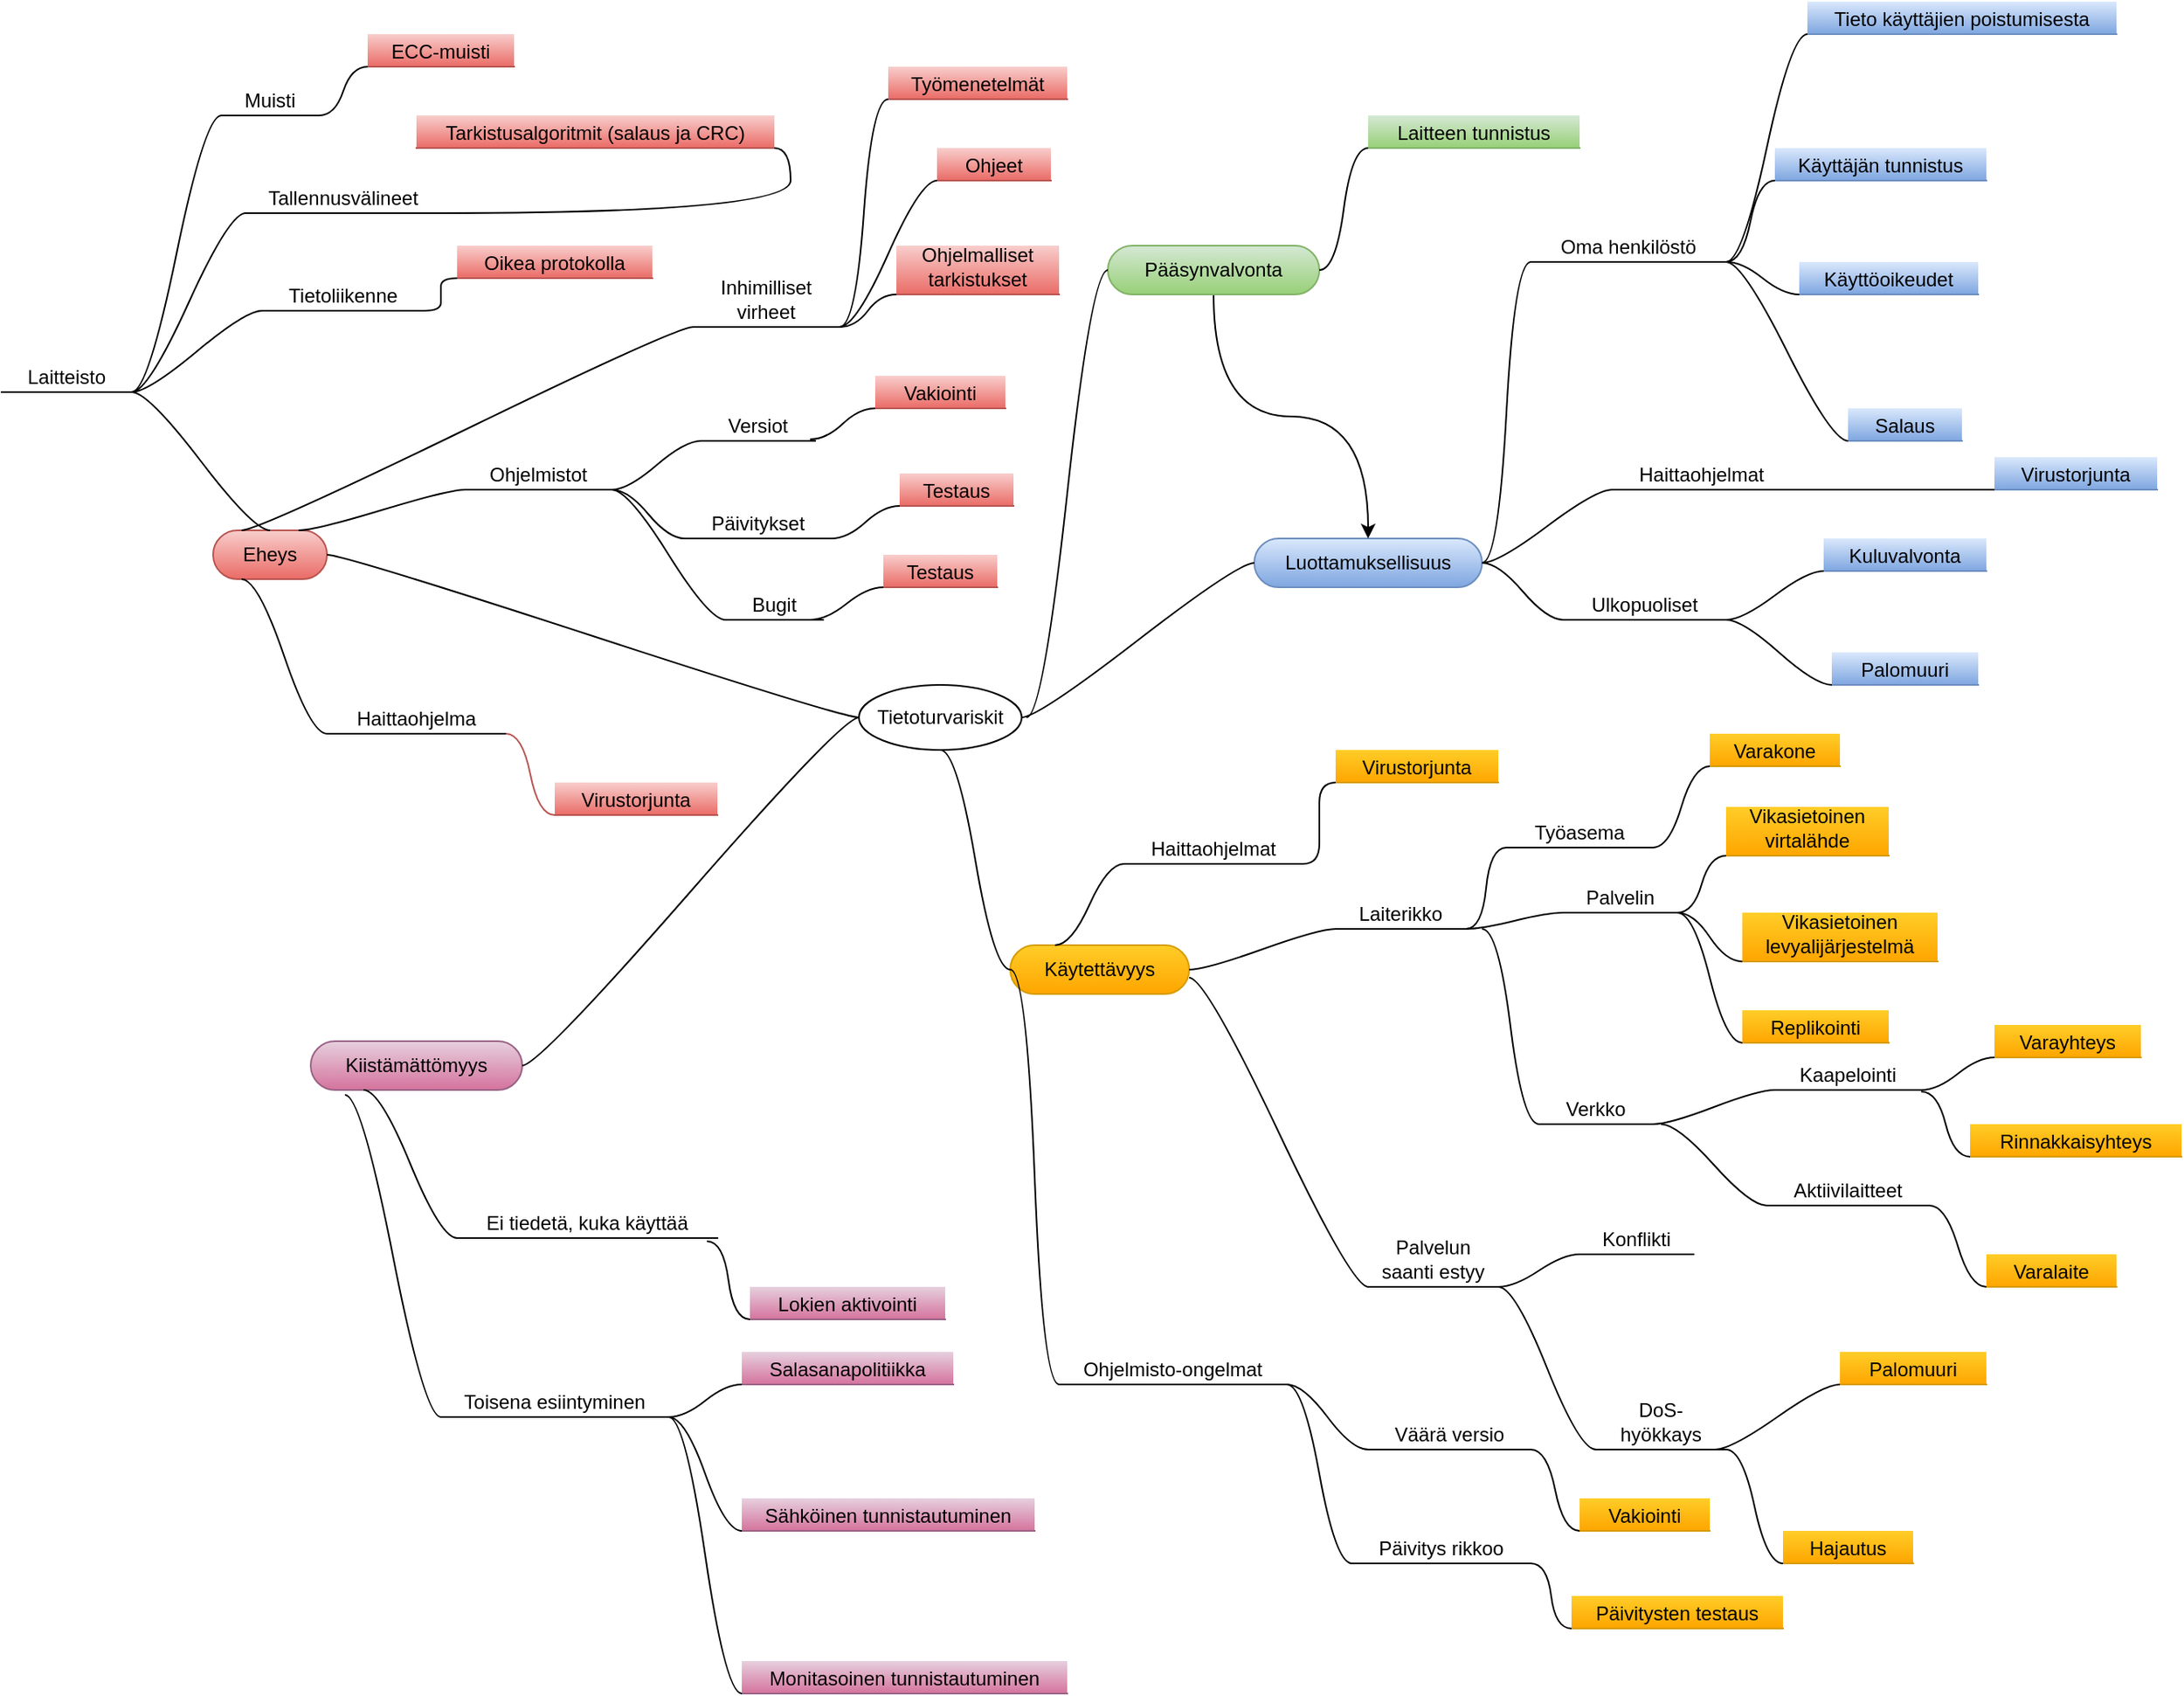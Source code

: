 <mxfile version="13.6.2" type="device"><diagram id="E_NAvADmNTwxlmstqYvI" name="Page-1"><mxGraphModel dx="804" dy="526" grid="1" gridSize="10" guides="1" tooltips="1" connect="1" arrows="1" fold="1" page="1" pageScale="1" pageWidth="1654" pageHeight="1169" math="0" shadow="0"><root><mxCell id="0"/><mxCell id="1" parent="0"/><mxCell id="imRwQzcR0UX_YX8WG5PU-1" value="Tietoturvariskit" style="ellipse;whiteSpace=wrap;html=1;align=center;newEdgeStyle={&quot;edgeStyle&quot;:&quot;entityRelationEdgeStyle&quot;,&quot;startArrow&quot;:&quot;none&quot;,&quot;endArrow&quot;:&quot;none&quot;,&quot;segment&quot;:10,&quot;curved&quot;:1};treeFolding=1;treeMoving=1;" vertex="1" parent="1"><mxGeometry x="777" y="510" width="100" height="40" as="geometry"/></mxCell><mxCell id="imRwQzcR0UX_YX8WG5PU-2" value="Luottamuksellisuus" style="whiteSpace=wrap;html=1;rounded=1;arcSize=50;align=center;verticalAlign=middle;strokeWidth=1;autosize=1;spacing=4;treeFolding=1;treeMoving=1;newEdgeStyle={&quot;edgeStyle&quot;:&quot;entityRelationEdgeStyle&quot;,&quot;startArrow&quot;:&quot;none&quot;,&quot;endArrow&quot;:&quot;none&quot;,&quot;segment&quot;:10,&quot;curved&quot;:1};gradientColor=#7ea6e0;fillColor=#dae8fc;strokeColor=#6c8ebf;" vertex="1" parent="1"><mxGeometry x="1020" y="420" width="140" height="30" as="geometry"/></mxCell><mxCell id="imRwQzcR0UX_YX8WG5PU-3" value="" style="edgeStyle=entityRelationEdgeStyle;startArrow=none;endArrow=none;segment=10;curved=1;exitX=1;exitY=0.5;exitDx=0;exitDy=0;" edge="1" target="imRwQzcR0UX_YX8WG5PU-2" parent="1" source="imRwQzcR0UX_YX8WG5PU-1"><mxGeometry relative="1" as="geometry"><mxPoint x="860" y="500" as="sourcePoint"/></mxGeometry></mxCell><mxCell id="imRwQzcR0UX_YX8WG5PU-4" value="Käytettävyys" style="whiteSpace=wrap;html=1;rounded=1;arcSize=50;align=center;verticalAlign=middle;strokeWidth=1;autosize=1;spacing=4;treeFolding=1;treeMoving=1;newEdgeStyle={&quot;edgeStyle&quot;:&quot;entityRelationEdgeStyle&quot;,&quot;startArrow&quot;:&quot;none&quot;,&quot;endArrow&quot;:&quot;none&quot;,&quot;segment&quot;:10,&quot;curved&quot;:1};gradientColor=#ffa500;fillColor=#ffcd28;strokeColor=#d79b00;" vertex="1" parent="1"><mxGeometry x="870" y="670" width="110" height="30" as="geometry"/></mxCell><mxCell id="imRwQzcR0UX_YX8WG5PU-5" value="" style="edgeStyle=entityRelationEdgeStyle;startArrow=none;endArrow=none;segment=10;curved=1;exitX=0.5;exitY=1;exitDx=0;exitDy=0;" edge="1" target="imRwQzcR0UX_YX8WG5PU-4" parent="1" source="imRwQzcR0UX_YX8WG5PU-1"><mxGeometry relative="1" as="geometry"><mxPoint x="904" y="611" as="sourcePoint"/></mxGeometry></mxCell><mxCell id="imRwQzcR0UX_YX8WG5PU-6" value="Eheys" style="whiteSpace=wrap;html=1;rounded=1;arcSize=50;align=center;verticalAlign=middle;strokeWidth=1;autosize=1;spacing=4;treeFolding=1;treeMoving=1;newEdgeStyle={&quot;edgeStyle&quot;:&quot;entityRelationEdgeStyle&quot;,&quot;startArrow&quot;:&quot;none&quot;,&quot;endArrow&quot;:&quot;none&quot;,&quot;segment&quot;:10,&quot;curved&quot;:1};gradientColor=#ea6b66;fillColor=#f8cecc;strokeColor=#b85450;" vertex="1" parent="1"><mxGeometry x="380" y="415" width="70" height="30" as="geometry"/></mxCell><mxCell id="imRwQzcR0UX_YX8WG5PU-7" value="" style="edgeStyle=entityRelationEdgeStyle;startArrow=none;endArrow=none;segment=10;curved=1;" edge="1" target="imRwQzcR0UX_YX8WG5PU-6" parent="1" source="imRwQzcR0UX_YX8WG5PU-1"><mxGeometry relative="1" as="geometry"><mxPoint x="550" y="520" as="sourcePoint"/></mxGeometry></mxCell><mxCell id="imRwQzcR0UX_YX8WG5PU-8" value="Kiistämättömyys" style="whiteSpace=wrap;html=1;rounded=1;arcSize=50;align=center;verticalAlign=middle;strokeWidth=1;autosize=1;spacing=4;treeFolding=1;treeMoving=1;newEdgeStyle={&quot;edgeStyle&quot;:&quot;entityRelationEdgeStyle&quot;,&quot;startArrow&quot;:&quot;none&quot;,&quot;endArrow&quot;:&quot;none&quot;,&quot;segment&quot;:10,&quot;curved&quot;:1};gradientColor=#d5739d;fillColor=#e6d0de;strokeColor=#996185;" vertex="1" parent="1"><mxGeometry x="440" y="729" width="130" height="30" as="geometry"/></mxCell><mxCell id="imRwQzcR0UX_YX8WG5PU-9" value="" style="edgeStyle=entityRelationEdgeStyle;startArrow=none;endArrow=none;segment=10;curved=1;" edge="1" target="imRwQzcR0UX_YX8WG5PU-8" parent="1" source="imRwQzcR0UX_YX8WG5PU-1"><mxGeometry relative="1" as="geometry"><mxPoint x="560" y="660" as="sourcePoint"/></mxGeometry></mxCell><mxCell id="imRwQzcR0UX_YX8WG5PU-90" style="edgeStyle=orthogonalEdgeStyle;curved=1;rounded=0;orthogonalLoop=1;jettySize=auto;html=1;" edge="1" parent="1" source="imRwQzcR0UX_YX8WG5PU-10" target="imRwQzcR0UX_YX8WG5PU-2"><mxGeometry relative="1" as="geometry"/></mxCell><mxCell id="imRwQzcR0UX_YX8WG5PU-10" value="Pääsynvalvonta" style="whiteSpace=wrap;html=1;rounded=1;arcSize=50;align=center;verticalAlign=middle;strokeWidth=1;autosize=1;spacing=4;treeFolding=1;treeMoving=1;newEdgeStyle={&quot;edgeStyle&quot;:&quot;entityRelationEdgeStyle&quot;,&quot;startArrow&quot;:&quot;none&quot;,&quot;endArrow&quot;:&quot;none&quot;,&quot;segment&quot;:10,&quot;curved&quot;:1};gradientColor=#97d077;fillColor=#d5e8d4;strokeColor=#82b366;" vertex="1" parent="1"><mxGeometry x="930" y="240" width="130" height="30" as="geometry"/></mxCell><mxCell id="imRwQzcR0UX_YX8WG5PU-11" value="" style="edgeStyle=entityRelationEdgeStyle;startArrow=none;endArrow=none;segment=10;curved=1;" edge="1" target="imRwQzcR0UX_YX8WG5PU-10" parent="1"><mxGeometry relative="1" as="geometry"><mxPoint x="880" y="530" as="sourcePoint"/></mxGeometry></mxCell><mxCell id="imRwQzcR0UX_YX8WG5PU-12" value="Laiterikko" style="whiteSpace=wrap;html=1;shape=partialRectangle;top=0;left=0;bottom=1;right=0;points=[[0,1],[1,1]];fillColor=none;align=center;verticalAlign=bottom;routingCenterY=0.5;snapToPoint=1;recursiveResize=0;autosize=1;treeFolding=1;treeMoving=1;newEdgeStyle={&quot;edgeStyle&quot;:&quot;entityRelationEdgeStyle&quot;,&quot;startArrow&quot;:&quot;none&quot;,&quot;endArrow&quot;:&quot;none&quot;,&quot;segment&quot;:10,&quot;curved&quot;:1};" vertex="1" parent="1"><mxGeometry x="1070" y="640" width="80" height="20" as="geometry"/></mxCell><mxCell id="imRwQzcR0UX_YX8WG5PU-13" value="" style="edgeStyle=entityRelationEdgeStyle;startArrow=none;endArrow=none;segment=10;curved=1;exitX=1;exitY=0.5;exitDx=0;exitDy=0;" edge="1" target="imRwQzcR0UX_YX8WG5PU-12" parent="1" source="imRwQzcR0UX_YX8WG5PU-4"><mxGeometry relative="1" as="geometry"><mxPoint x="980" y="700" as="sourcePoint"/></mxGeometry></mxCell><mxCell id="imRwQzcR0UX_YX8WG5PU-14" value="Työasema" style="whiteSpace=wrap;html=1;shape=partialRectangle;top=0;left=0;bottom=1;right=0;points=[[0,1],[1,1]];fillColor=none;align=center;verticalAlign=bottom;routingCenterY=0.5;snapToPoint=1;recursiveResize=0;autosize=1;treeFolding=1;treeMoving=1;newEdgeStyle={&quot;edgeStyle&quot;:&quot;entityRelationEdgeStyle&quot;,&quot;startArrow&quot;:&quot;none&quot;,&quot;endArrow&quot;:&quot;none&quot;,&quot;segment&quot;:10,&quot;curved&quot;:1};" vertex="1" parent="1"><mxGeometry x="1175" y="590" width="90" height="20" as="geometry"/></mxCell><mxCell id="imRwQzcR0UX_YX8WG5PU-15" value="" style="edgeStyle=entityRelationEdgeStyle;startArrow=none;endArrow=none;segment=10;curved=1;exitX=1;exitY=1;exitDx=0;exitDy=0;" edge="1" target="imRwQzcR0UX_YX8WG5PU-14" parent="1" source="imRwQzcR0UX_YX8WG5PU-12"><mxGeometry relative="1" as="geometry"><mxPoint x="1140" y="630" as="sourcePoint"/></mxGeometry></mxCell><mxCell id="imRwQzcR0UX_YX8WG5PU-16" value="Palvelin" style="whiteSpace=wrap;html=1;shape=partialRectangle;top=0;left=0;bottom=1;right=0;points=[[0,1],[1,1]];fillColor=none;align=center;verticalAlign=bottom;routingCenterY=0.5;snapToPoint=1;recursiveResize=0;autosize=1;treeFolding=1;treeMoving=1;newEdgeStyle={&quot;edgeStyle&quot;:&quot;entityRelationEdgeStyle&quot;,&quot;startArrow&quot;:&quot;none&quot;,&quot;endArrow&quot;:&quot;none&quot;,&quot;segment&quot;:10,&quot;curved&quot;:1};" vertex="1" parent="1"><mxGeometry x="1210" y="630" width="70" height="20" as="geometry"/></mxCell><mxCell id="imRwQzcR0UX_YX8WG5PU-17" value="" style="edgeStyle=entityRelationEdgeStyle;startArrow=none;endArrow=none;segment=10;curved=1;exitX=1;exitY=1;exitDx=0;exitDy=0;" edge="1" target="imRwQzcR0UX_YX8WG5PU-16" parent="1" source="imRwQzcR0UX_YX8WG5PU-12"><mxGeometry relative="1" as="geometry"><mxPoint x="1210" y="700" as="sourcePoint"/></mxGeometry></mxCell><mxCell id="imRwQzcR0UX_YX8WG5PU-18" value="Verkko" style="whiteSpace=wrap;html=1;shape=partialRectangle;top=0;left=0;bottom=1;right=0;points=[[0,1],[1,1]];fillColor=none;align=center;verticalAlign=bottom;routingCenterY=0.5;snapToPoint=1;recursiveResize=0;autosize=1;treeFolding=1;treeMoving=1;newEdgeStyle={&quot;edgeStyle&quot;:&quot;entityRelationEdgeStyle&quot;,&quot;startArrow&quot;:&quot;none&quot;,&quot;endArrow&quot;:&quot;none&quot;,&quot;segment&quot;:10,&quot;curved&quot;:1};" vertex="1" parent="1"><mxGeometry x="1195" y="760" width="70" height="20" as="geometry"/></mxCell><mxCell id="imRwQzcR0UX_YX8WG5PU-19" value="" style="edgeStyle=entityRelationEdgeStyle;startArrow=none;endArrow=none;segment=10;curved=1;" edge="1" target="imRwQzcR0UX_YX8WG5PU-18" parent="1"><mxGeometry relative="1" as="geometry"><mxPoint x="1160" y="660" as="sourcePoint"/></mxGeometry></mxCell><mxCell id="imRwQzcR0UX_YX8WG5PU-20" value="Varakone" style="whiteSpace=wrap;html=1;shape=partialRectangle;top=0;left=0;bottom=1;right=0;points=[[0,1],[1,1]];fillColor=#ffcd28;align=center;verticalAlign=bottom;routingCenterY=0.5;snapToPoint=1;recursiveResize=0;autosize=1;treeFolding=1;treeMoving=1;newEdgeStyle={&quot;edgeStyle&quot;:&quot;entityRelationEdgeStyle&quot;,&quot;startArrow&quot;:&quot;none&quot;,&quot;endArrow&quot;:&quot;none&quot;,&quot;segment&quot;:10,&quot;curved&quot;:1};gradientColor=#ffa500;strokeColor=#d79b00;" vertex="1" parent="1"><mxGeometry x="1300" y="540" width="80" height="20" as="geometry"/></mxCell><mxCell id="imRwQzcR0UX_YX8WG5PU-21" value="" style="edgeStyle=entityRelationEdgeStyle;startArrow=none;endArrow=none;segment=10;curved=1;" edge="1" target="imRwQzcR0UX_YX8WG5PU-20" parent="1" source="imRwQzcR0UX_YX8WG5PU-14"><mxGeometry relative="1" as="geometry"><mxPoint x="1240" y="580" as="sourcePoint"/></mxGeometry></mxCell><mxCell id="imRwQzcR0UX_YX8WG5PU-22" value="Vikasietoinen&lt;br&gt;virtalähde" style="whiteSpace=wrap;html=1;shape=partialRectangle;top=0;left=0;bottom=1;right=0;points=[[0,1],[1,1]];fillColor=#ffcd28;align=center;verticalAlign=bottom;routingCenterY=0.5;snapToPoint=1;recursiveResize=0;autosize=1;treeFolding=1;treeMoving=1;newEdgeStyle={&quot;edgeStyle&quot;:&quot;entityRelationEdgeStyle&quot;,&quot;startArrow&quot;:&quot;none&quot;,&quot;endArrow&quot;:&quot;none&quot;,&quot;segment&quot;:10,&quot;curved&quot;:1};gradientColor=#ffa500;strokeColor=#d79b00;" vertex="1" parent="1"><mxGeometry x="1310" y="585" width="100" height="30" as="geometry"/></mxCell><mxCell id="imRwQzcR0UX_YX8WG5PU-23" value="" style="edgeStyle=entityRelationEdgeStyle;startArrow=none;endArrow=none;segment=10;curved=1;exitX=1;exitY=1;exitDx=0;exitDy=0;" edge="1" target="imRwQzcR0UX_YX8WG5PU-22" parent="1" source="imRwQzcR0UX_YX8WG5PU-16"><mxGeometry relative="1" as="geometry"><mxPoint x="1280" y="635" as="sourcePoint"/></mxGeometry></mxCell><mxCell id="imRwQzcR0UX_YX8WG5PU-24" value="Vikasietoinen&lt;br&gt;levyalijärjestelmä" style="whiteSpace=wrap;html=1;shape=partialRectangle;top=0;left=0;bottom=1;right=0;points=[[0,1],[1,1]];fillColor=#ffcd28;align=center;verticalAlign=bottom;routingCenterY=0.5;snapToPoint=1;recursiveResize=0;autosize=1;treeFolding=1;treeMoving=1;newEdgeStyle={&quot;edgeStyle&quot;:&quot;entityRelationEdgeStyle&quot;,&quot;startArrow&quot;:&quot;none&quot;,&quot;endArrow&quot;:&quot;none&quot;,&quot;segment&quot;:10,&quot;curved&quot;:1};gradientColor=#ffa500;strokeColor=#d79b00;" vertex="1" parent="1"><mxGeometry x="1320" y="650" width="120" height="30" as="geometry"/></mxCell><mxCell id="imRwQzcR0UX_YX8WG5PU-25" value="" style="edgeStyle=entityRelationEdgeStyle;startArrow=none;endArrow=none;segment=10;curved=1;" edge="1" target="imRwQzcR0UX_YX8WG5PU-24" parent="1"><mxGeometry relative="1" as="geometry"><mxPoint x="1280" y="650" as="sourcePoint"/></mxGeometry></mxCell><mxCell id="imRwQzcR0UX_YX8WG5PU-26" value="Replikointi" style="whiteSpace=wrap;html=1;shape=partialRectangle;top=0;left=0;bottom=1;right=0;points=[[0,1],[1,1]];fillColor=#ffcd28;align=center;verticalAlign=bottom;routingCenterY=0.5;snapToPoint=1;recursiveResize=0;autosize=1;treeFolding=1;treeMoving=1;newEdgeStyle={&quot;edgeStyle&quot;:&quot;entityRelationEdgeStyle&quot;,&quot;startArrow&quot;:&quot;none&quot;,&quot;endArrow&quot;:&quot;none&quot;,&quot;segment&quot;:10,&quot;curved&quot;:1};gradientColor=#ffa500;strokeColor=#d79b00;" vertex="1" parent="1"><mxGeometry x="1320" y="710" width="90" height="20" as="geometry"/></mxCell><mxCell id="imRwQzcR0UX_YX8WG5PU-27" value="" style="edgeStyle=entityRelationEdgeStyle;startArrow=none;endArrow=none;segment=10;curved=1;" edge="1" target="imRwQzcR0UX_YX8WG5PU-26" parent="1"><mxGeometry relative="1" as="geometry"><mxPoint x="1280" y="650" as="sourcePoint"/></mxGeometry></mxCell><mxCell id="imRwQzcR0UX_YX8WG5PU-28" value="Kaapelointi" style="whiteSpace=wrap;html=1;shape=partialRectangle;top=0;left=0;bottom=1;right=0;points=[[0,1],[1,1]];fillColor=none;align=center;verticalAlign=bottom;routingCenterY=0.5;snapToPoint=1;recursiveResize=0;autosize=1;treeFolding=1;treeMoving=1;newEdgeStyle={&quot;edgeStyle&quot;:&quot;entityRelationEdgeStyle&quot;,&quot;startArrow&quot;:&quot;none&quot;,&quot;endArrow&quot;:&quot;none&quot;,&quot;segment&quot;:10,&quot;curved&quot;:1};" vertex="1" parent="1"><mxGeometry x="1340" y="739" width="90" height="20" as="geometry"/></mxCell><mxCell id="imRwQzcR0UX_YX8WG5PU-29" value="" style="edgeStyle=entityRelationEdgeStyle;startArrow=none;endArrow=none;segment=10;curved=1;exitX=1;exitY=1;exitDx=0;exitDy=0;" edge="1" target="imRwQzcR0UX_YX8WG5PU-28" parent="1" source="imRwQzcR0UX_YX8WG5PU-18"><mxGeometry relative="1" as="geometry"><mxPoint x="1280" y="759" as="sourcePoint"/></mxGeometry></mxCell><mxCell id="imRwQzcR0UX_YX8WG5PU-30" value="Aktiivilaitteet" style="whiteSpace=wrap;html=1;shape=partialRectangle;top=0;left=0;bottom=1;right=0;points=[[0,1],[1,1]];fillColor=none;align=center;verticalAlign=bottom;routingCenterY=0.5;snapToPoint=1;recursiveResize=0;autosize=1;treeFolding=1;treeMoving=1;newEdgeStyle={&quot;edgeStyle&quot;:&quot;entityRelationEdgeStyle&quot;,&quot;startArrow&quot;:&quot;none&quot;,&quot;endArrow&quot;:&quot;none&quot;,&quot;segment&quot;:10,&quot;curved&quot;:1};" vertex="1" parent="1"><mxGeometry x="1335" y="810" width="100" height="20" as="geometry"/></mxCell><mxCell id="imRwQzcR0UX_YX8WG5PU-31" value="" style="edgeStyle=entityRelationEdgeStyle;startArrow=none;endArrow=none;segment=10;curved=1;" edge="1" target="imRwQzcR0UX_YX8WG5PU-30" parent="1"><mxGeometry relative="1" as="geometry"><mxPoint x="1270" y="780" as="sourcePoint"/></mxGeometry></mxCell><mxCell id="imRwQzcR0UX_YX8WG5PU-32" value="Varayhteys" style="whiteSpace=wrap;html=1;shape=partialRectangle;top=0;left=0;bottom=1;right=0;points=[[0,1],[1,1]];fillColor=#ffcd28;align=center;verticalAlign=bottom;routingCenterY=0.5;snapToPoint=1;recursiveResize=0;autosize=1;treeFolding=1;treeMoving=1;newEdgeStyle={&quot;edgeStyle&quot;:&quot;entityRelationEdgeStyle&quot;,&quot;startArrow&quot;:&quot;none&quot;,&quot;endArrow&quot;:&quot;none&quot;,&quot;segment&quot;:10,&quot;curved&quot;:1};gradientColor=#ffa500;strokeColor=#d79b00;" vertex="1" parent="1"><mxGeometry x="1475" y="719" width="90" height="20" as="geometry"/></mxCell><mxCell id="imRwQzcR0UX_YX8WG5PU-33" value="" style="edgeStyle=entityRelationEdgeStyle;startArrow=none;endArrow=none;segment=10;curved=1;exitX=1;exitY=1;exitDx=0;exitDy=0;" edge="1" target="imRwQzcR0UX_YX8WG5PU-32" parent="1" source="imRwQzcR0UX_YX8WG5PU-28"><mxGeometry relative="1" as="geometry"><mxPoint x="1440" y="759" as="sourcePoint"/></mxGeometry></mxCell><mxCell id="imRwQzcR0UX_YX8WG5PU-34" value="Rinnakkaisyhteys" style="whiteSpace=wrap;html=1;shape=partialRectangle;top=0;left=0;bottom=1;right=0;points=[[0,1],[1,1]];fillColor=#ffcd28;align=center;verticalAlign=bottom;routingCenterY=0.5;snapToPoint=1;recursiveResize=0;autosize=1;treeFolding=1;treeMoving=1;newEdgeStyle={&quot;edgeStyle&quot;:&quot;entityRelationEdgeStyle&quot;,&quot;startArrow&quot;:&quot;none&quot;,&quot;endArrow&quot;:&quot;none&quot;,&quot;segment&quot;:10,&quot;curved&quot;:1};gradientColor=#ffa500;strokeColor=#d79b00;" vertex="1" parent="1"><mxGeometry x="1460" y="780" width="130" height="20" as="geometry"/></mxCell><mxCell id="imRwQzcR0UX_YX8WG5PU-35" value="" style="edgeStyle=entityRelationEdgeStyle;startArrow=none;endArrow=none;segment=10;curved=1;" edge="1" target="imRwQzcR0UX_YX8WG5PU-34" parent="1"><mxGeometry relative="1" as="geometry"><mxPoint x="1430" y="760" as="sourcePoint"/></mxGeometry></mxCell><mxCell id="imRwQzcR0UX_YX8WG5PU-36" value="Varalaite" style="whiteSpace=wrap;html=1;shape=partialRectangle;top=0;left=0;bottom=1;right=0;points=[[0,1],[1,1]];fillColor=#ffcd28;align=center;verticalAlign=bottom;routingCenterY=0.5;snapToPoint=1;recursiveResize=0;autosize=1;treeFolding=1;treeMoving=1;newEdgeStyle={&quot;edgeStyle&quot;:&quot;entityRelationEdgeStyle&quot;,&quot;startArrow&quot;:&quot;none&quot;,&quot;endArrow&quot;:&quot;none&quot;,&quot;segment&quot;:10,&quot;curved&quot;:1};gradientColor=#ffa500;strokeColor=#d79b00;" vertex="1" parent="1"><mxGeometry x="1470" y="860" width="80" height="20" as="geometry"/></mxCell><mxCell id="imRwQzcR0UX_YX8WG5PU-37" value="" style="edgeStyle=entityRelationEdgeStyle;startArrow=none;endArrow=none;segment=10;curved=1;exitX=1;exitY=1;exitDx=0;exitDy=0;" edge="1" target="imRwQzcR0UX_YX8WG5PU-36" parent="1" source="imRwQzcR0UX_YX8WG5PU-30"><mxGeometry relative="1" as="geometry"><mxPoint x="1430" y="900" as="sourcePoint"/></mxGeometry></mxCell><mxCell id="imRwQzcR0UX_YX8WG5PU-38" value="Palvelun saanti estyy" style="whiteSpace=wrap;html=1;shape=partialRectangle;top=0;left=0;bottom=1;right=0;points=[[0,1],[1,1]];fillColor=none;align=center;verticalAlign=bottom;routingCenterY=0.5;snapToPoint=1;recursiveResize=0;autosize=1;treeFolding=1;treeMoving=1;newEdgeStyle={&quot;edgeStyle&quot;:&quot;entityRelationEdgeStyle&quot;,&quot;startArrow&quot;:&quot;none&quot;,&quot;endArrow&quot;:&quot;none&quot;,&quot;segment&quot;:10,&quot;curved&quot;:1};" vertex="1" parent="1"><mxGeometry x="1090" y="840" width="80" height="40" as="geometry"/></mxCell><mxCell id="imRwQzcR0UX_YX8WG5PU-39" value="" style="edgeStyle=entityRelationEdgeStyle;startArrow=none;endArrow=none;segment=10;curved=1;" edge="1" target="imRwQzcR0UX_YX8WG5PU-38" parent="1"><mxGeometry relative="1" as="geometry"><mxPoint x="980" y="690" as="sourcePoint"/></mxGeometry></mxCell><mxCell id="imRwQzcR0UX_YX8WG5PU-40" value="DoS-&lt;br&gt;hyökkays" style="whiteSpace=wrap;html=1;shape=partialRectangle;top=0;left=0;bottom=1;right=0;points=[[0,1],[1,1]];fillColor=none;align=center;verticalAlign=bottom;routingCenterY=0.5;snapToPoint=1;recursiveResize=0;autosize=1;treeFolding=1;treeMoving=1;newEdgeStyle={&quot;edgeStyle&quot;:&quot;entityRelationEdgeStyle&quot;,&quot;startArrow&quot;:&quot;none&quot;,&quot;endArrow&quot;:&quot;none&quot;,&quot;segment&quot;:10,&quot;curved&quot;:1};" vertex="1" parent="1"><mxGeometry x="1230" y="950" width="80" height="30" as="geometry"/></mxCell><mxCell id="imRwQzcR0UX_YX8WG5PU-41" value="" style="edgeStyle=entityRelationEdgeStyle;startArrow=none;endArrow=none;segment=10;curved=1;exitX=1;exitY=1;exitDx=0;exitDy=0;" edge="1" target="imRwQzcR0UX_YX8WG5PU-40" parent="1" source="imRwQzcR0UX_YX8WG5PU-38"><mxGeometry relative="1" as="geometry"><mxPoint x="1470" y="950" as="sourcePoint"/></mxGeometry></mxCell><mxCell id="imRwQzcR0UX_YX8WG5PU-42" value="Konflikti" style="whiteSpace=wrap;html=1;shape=partialRectangle;top=0;left=0;bottom=1;right=0;points=[[0,1],[1,1]];fillColor=none;align=center;verticalAlign=bottom;routingCenterY=0.5;snapToPoint=1;recursiveResize=0;autosize=1;treeFolding=1;treeMoving=1;newEdgeStyle={&quot;edgeStyle&quot;:&quot;entityRelationEdgeStyle&quot;,&quot;startArrow&quot;:&quot;none&quot;,&quot;endArrow&quot;:&quot;none&quot;,&quot;segment&quot;:10,&quot;curved&quot;:1};" vertex="1" parent="1"><mxGeometry x="1220" y="840" width="70" height="20" as="geometry"/></mxCell><mxCell id="imRwQzcR0UX_YX8WG5PU-43" value="" style="edgeStyle=entityRelationEdgeStyle;startArrow=none;endArrow=none;segment=10;curved=1;exitX=1;exitY=1;exitDx=0;exitDy=0;" edge="1" target="imRwQzcR0UX_YX8WG5PU-42" parent="1" source="imRwQzcR0UX_YX8WG5PU-38"><mxGeometry relative="1" as="geometry"><mxPoint x="1445" y="1030" as="sourcePoint"/></mxGeometry></mxCell><mxCell id="imRwQzcR0UX_YX8WG5PU-44" value="Palomuuri" style="whiteSpace=wrap;html=1;shape=partialRectangle;top=0;left=0;bottom=1;right=0;points=[[0,1],[1,1]];fillColor=#ffcd28;align=center;verticalAlign=bottom;routingCenterY=0.5;snapToPoint=1;recursiveResize=0;autosize=1;treeFolding=1;treeMoving=1;newEdgeStyle={&quot;edgeStyle&quot;:&quot;entityRelationEdgeStyle&quot;,&quot;startArrow&quot;:&quot;none&quot;,&quot;endArrow&quot;:&quot;none&quot;,&quot;segment&quot;:10,&quot;curved&quot;:1};gradientColor=#ffa500;strokeColor=#d79b00;" vertex="1" parent="1"><mxGeometry x="1380" y="920" width="90" height="20" as="geometry"/></mxCell><mxCell id="imRwQzcR0UX_YX8WG5PU-45" value="" style="edgeStyle=entityRelationEdgeStyle;startArrow=none;endArrow=none;segment=10;curved=1;exitX=0.913;exitY=1;exitDx=0;exitDy=0;exitPerimeter=0;" edge="1" target="imRwQzcR0UX_YX8WG5PU-44" parent="1" source="imRwQzcR0UX_YX8WG5PU-40"><mxGeometry relative="1" as="geometry"><mxPoint x="1535" y="999" as="sourcePoint"/></mxGeometry></mxCell><mxCell id="imRwQzcR0UX_YX8WG5PU-46" value="Hajautus" style="whiteSpace=wrap;html=1;shape=partialRectangle;top=0;left=0;bottom=1;right=0;points=[[0,1],[1,1]];fillColor=#ffcd28;align=center;verticalAlign=bottom;routingCenterY=0.5;snapToPoint=1;recursiveResize=0;autosize=1;treeFolding=1;treeMoving=1;newEdgeStyle={&quot;edgeStyle&quot;:&quot;entityRelationEdgeStyle&quot;,&quot;startArrow&quot;:&quot;none&quot;,&quot;endArrow&quot;:&quot;none&quot;,&quot;segment&quot;:10,&quot;curved&quot;:1};gradientColor=#ffa500;strokeColor=#d79b00;" vertex="1" parent="1"><mxGeometry x="1345" y="1030" width="80" height="20" as="geometry"/></mxCell><mxCell id="imRwQzcR0UX_YX8WG5PU-47" value="" style="edgeStyle=entityRelationEdgeStyle;startArrow=none;endArrow=none;segment=10;curved=1;" edge="1" target="imRwQzcR0UX_YX8WG5PU-46" parent="1" source="imRwQzcR0UX_YX8WG5PU-40"><mxGeometry relative="1" as="geometry"><mxPoint x="1515" y="1080" as="sourcePoint"/></mxGeometry></mxCell><mxCell id="imRwQzcR0UX_YX8WG5PU-48" value="Ohjelmisto-ongelmat" style="whiteSpace=wrap;html=1;shape=partialRectangle;top=0;left=0;bottom=1;right=0;points=[[0,1],[1,1]];fillColor=none;align=center;verticalAlign=bottom;routingCenterY=0.5;snapToPoint=1;recursiveResize=0;autosize=1;treeFolding=1;treeMoving=1;newEdgeStyle={&quot;edgeStyle&quot;:&quot;entityRelationEdgeStyle&quot;,&quot;startArrow&quot;:&quot;none&quot;,&quot;endArrow&quot;:&quot;none&quot;,&quot;segment&quot;:10,&quot;curved&quot;:1};" vertex="1" parent="1"><mxGeometry x="900" y="920" width="140" height="20" as="geometry"/></mxCell><mxCell id="imRwQzcR0UX_YX8WG5PU-49" value="" style="edgeStyle=entityRelationEdgeStyle;startArrow=none;endArrow=none;segment=10;curved=1;exitX=0;exitY=0.5;exitDx=0;exitDy=0;" edge="1" target="imRwQzcR0UX_YX8WG5PU-48" parent="1" source="imRwQzcR0UX_YX8WG5PU-4"><mxGeometry relative="1" as="geometry"><mxPoint x="1020" y="727.5" as="sourcePoint"/></mxGeometry></mxCell><mxCell id="imRwQzcR0UX_YX8WG5PU-50" value="Väärä versio" style="whiteSpace=wrap;html=1;shape=partialRectangle;top=0;left=0;bottom=1;right=0;points=[[0,1],[1,1]];fillColor=none;align=center;verticalAlign=bottom;routingCenterY=0.5;snapToPoint=1;recursiveResize=0;autosize=1;treeFolding=1;treeMoving=1;newEdgeStyle={&quot;edgeStyle&quot;:&quot;entityRelationEdgeStyle&quot;,&quot;startArrow&quot;:&quot;none&quot;,&quot;endArrow&quot;:&quot;none&quot;,&quot;segment&quot;:10,&quot;curved&quot;:1};" vertex="1" parent="1"><mxGeometry x="1090" y="960" width="100" height="20" as="geometry"/></mxCell><mxCell id="imRwQzcR0UX_YX8WG5PU-51" value="" style="edgeStyle=entityRelationEdgeStyle;startArrow=none;endArrow=none;segment=10;curved=1;exitX=1;exitY=1;exitDx=0;exitDy=0;" edge="1" target="imRwQzcR0UX_YX8WG5PU-50" parent="1" source="imRwQzcR0UX_YX8WG5PU-48"><mxGeometry relative="1" as="geometry"><mxPoint x="1090" y="1050" as="sourcePoint"/></mxGeometry></mxCell><mxCell id="imRwQzcR0UX_YX8WG5PU-54" value="Päivitys rikkoo" style="whiteSpace=wrap;html=1;shape=partialRectangle;top=0;left=0;bottom=1;right=0;points=[[0,1],[1,1]];fillColor=none;align=center;verticalAlign=bottom;routingCenterY=0.5;snapToPoint=1;recursiveResize=0;autosize=1;treeFolding=1;treeMoving=1;newEdgeStyle={&quot;edgeStyle&quot;:&quot;entityRelationEdgeStyle&quot;,&quot;startArrow&quot;:&quot;none&quot;,&quot;endArrow&quot;:&quot;none&quot;,&quot;segment&quot;:10,&quot;curved&quot;:1};" vertex="1" parent="1"><mxGeometry x="1080" y="1030" width="110" height="20" as="geometry"/></mxCell><mxCell id="imRwQzcR0UX_YX8WG5PU-55" value="" style="edgeStyle=entityRelationEdgeStyle;startArrow=none;endArrow=none;segment=10;curved=1;exitX=1;exitY=1;exitDx=0;exitDy=0;" edge="1" target="imRwQzcR0UX_YX8WG5PU-54" parent="1" source="imRwQzcR0UX_YX8WG5PU-48"><mxGeometry relative="1" as="geometry"><mxPoint x="1100" y="1080" as="sourcePoint"/></mxGeometry></mxCell><mxCell id="imRwQzcR0UX_YX8WG5PU-56" value="Vakiointi" style="whiteSpace=wrap;html=1;shape=partialRectangle;top=0;left=0;bottom=1;right=0;points=[[0,1],[1,1]];fillColor=#ffcd28;align=center;verticalAlign=bottom;routingCenterY=0.5;snapToPoint=1;recursiveResize=0;autosize=1;treeFolding=1;treeMoving=1;newEdgeStyle={&quot;edgeStyle&quot;:&quot;entityRelationEdgeStyle&quot;,&quot;startArrow&quot;:&quot;none&quot;,&quot;endArrow&quot;:&quot;none&quot;,&quot;segment&quot;:10,&quot;curved&quot;:1};gradientColor=#ffa500;strokeColor=#d79b00;" vertex="1" parent="1"><mxGeometry x="1220" y="1010" width="80" height="20" as="geometry"/></mxCell><mxCell id="imRwQzcR0UX_YX8WG5PU-57" value="" style="edgeStyle=entityRelationEdgeStyle;startArrow=none;endArrow=none;segment=10;curved=1;" edge="1" target="imRwQzcR0UX_YX8WG5PU-56" parent="1" source="imRwQzcR0UX_YX8WG5PU-50"><mxGeometry relative="1" as="geometry"><mxPoint x="1235" y="1010" as="sourcePoint"/></mxGeometry></mxCell><mxCell id="imRwQzcR0UX_YX8WG5PU-60" value="Päivitysten testaus" style="whiteSpace=wrap;html=1;shape=partialRectangle;top=0;left=0;bottom=1;right=0;points=[[0,1],[1,1]];fillColor=#ffcd28;align=center;verticalAlign=bottom;routingCenterY=0.5;snapToPoint=1;recursiveResize=0;autosize=1;treeFolding=1;treeMoving=1;newEdgeStyle={&quot;edgeStyle&quot;:&quot;entityRelationEdgeStyle&quot;,&quot;startArrow&quot;:&quot;none&quot;,&quot;endArrow&quot;:&quot;none&quot;,&quot;segment&quot;:10,&quot;curved&quot;:1};gradientColor=#ffa500;strokeColor=#d79b00;" vertex="1" parent="1"><mxGeometry x="1215" y="1070" width="130" height="20" as="geometry"/></mxCell><mxCell id="imRwQzcR0UX_YX8WG5PU-61" value="" style="edgeStyle=entityRelationEdgeStyle;startArrow=none;endArrow=none;segment=10;curved=1;exitX=1;exitY=1;exitDx=0;exitDy=0;" edge="1" target="imRwQzcR0UX_YX8WG5PU-60" parent="1" source="imRwQzcR0UX_YX8WG5PU-54"><mxGeometry relative="1" as="geometry"><mxPoint x="1180" y="1110" as="sourcePoint"/></mxGeometry></mxCell><mxCell id="imRwQzcR0UX_YX8WG5PU-68" value="Haittaohjelmat" style="whiteSpace=wrap;html=1;shape=partialRectangle;top=0;left=0;bottom=1;right=0;points=[[0,1],[1,1]];fillColor=none;align=center;verticalAlign=bottom;routingCenterY=0.5;snapToPoint=1;recursiveResize=0;autosize=1;treeFolding=1;treeMoving=1;newEdgeStyle={&quot;edgeStyle&quot;:&quot;entityRelationEdgeStyle&quot;,&quot;startArrow&quot;:&quot;none&quot;,&quot;endArrow&quot;:&quot;none&quot;,&quot;segment&quot;:10,&quot;curved&quot;:1};" vertex="1" parent="1"><mxGeometry x="940" y="600" width="110" height="20" as="geometry"/></mxCell><mxCell id="imRwQzcR0UX_YX8WG5PU-69" value="" style="edgeStyle=entityRelationEdgeStyle;startArrow=none;endArrow=none;segment=10;curved=1;exitX=0.25;exitY=0;exitDx=0;exitDy=0;" edge="1" target="imRwQzcR0UX_YX8WG5PU-68" parent="1" source="imRwQzcR0UX_YX8WG5PU-4"><mxGeometry relative="1" as="geometry"><mxPoint x="880" y="640" as="sourcePoint"/></mxGeometry></mxCell><mxCell id="imRwQzcR0UX_YX8WG5PU-70" value="Virustorjunta" style="whiteSpace=wrap;html=1;shape=partialRectangle;top=0;left=0;bottom=1;right=0;points=[[0,1],[1,1]];fillColor=#ffcd28;align=center;verticalAlign=bottom;routingCenterY=0.5;snapToPoint=1;recursiveResize=0;autosize=1;treeFolding=1;treeMoving=1;newEdgeStyle={&quot;edgeStyle&quot;:&quot;entityRelationEdgeStyle&quot;,&quot;startArrow&quot;:&quot;none&quot;,&quot;endArrow&quot;:&quot;none&quot;,&quot;segment&quot;:10,&quot;curved&quot;:1};gradientColor=#ffa500;strokeColor=#d79b00;" vertex="1" parent="1"><mxGeometry x="1070" y="550" width="100" height="20" as="geometry"/></mxCell><mxCell id="imRwQzcR0UX_YX8WG5PU-71" value="" style="edgeStyle=entityRelationEdgeStyle;startArrow=none;endArrow=none;segment=10;curved=1;" edge="1" target="imRwQzcR0UX_YX8WG5PU-70" parent="1" source="imRwQzcR0UX_YX8WG5PU-68"><mxGeometry relative="1" as="geometry"><mxPoint x="1040" y="590" as="sourcePoint"/></mxGeometry></mxCell><mxCell id="imRwQzcR0UX_YX8WG5PU-72" value="Oma henkilöstö" style="whiteSpace=wrap;html=1;shape=partialRectangle;top=0;left=0;bottom=1;right=0;points=[[0,1],[1,1]];fillColor=none;align=center;verticalAlign=bottom;routingCenterY=0.5;snapToPoint=1;recursiveResize=0;autosize=1;treeFolding=1;treeMoving=1;newEdgeStyle={&quot;edgeStyle&quot;:&quot;entityRelationEdgeStyle&quot;,&quot;startArrow&quot;:&quot;none&quot;,&quot;endArrow&quot;:&quot;none&quot;,&quot;segment&quot;:10,&quot;curved&quot;:1};" vertex="1" parent="1"><mxGeometry x="1190" y="230" width="120" height="20" as="geometry"/></mxCell><mxCell id="imRwQzcR0UX_YX8WG5PU-73" value="" style="edgeStyle=entityRelationEdgeStyle;startArrow=none;endArrow=none;segment=10;curved=1;exitX=1;exitY=0.5;exitDx=0;exitDy=0;" edge="1" target="imRwQzcR0UX_YX8WG5PU-72" parent="1" source="imRwQzcR0UX_YX8WG5PU-2"><mxGeometry relative="1" as="geometry"><mxPoint x="1180" y="420" as="sourcePoint"/></mxGeometry></mxCell><mxCell id="imRwQzcR0UX_YX8WG5PU-74" value="Ulkopuoliset" style="whiteSpace=wrap;html=1;shape=partialRectangle;top=0;left=0;bottom=1;right=0;points=[[0,1],[1,1]];fillColor=none;align=center;verticalAlign=bottom;routingCenterY=0.5;snapToPoint=1;recursiveResize=0;autosize=1;treeFolding=1;treeMoving=1;newEdgeStyle={&quot;edgeStyle&quot;:&quot;entityRelationEdgeStyle&quot;,&quot;startArrow&quot;:&quot;none&quot;,&quot;endArrow&quot;:&quot;none&quot;,&quot;segment&quot;:10,&quot;curved&quot;:1};" vertex="1" parent="1"><mxGeometry x="1210" y="450" width="100" height="20" as="geometry"/></mxCell><mxCell id="imRwQzcR0UX_YX8WG5PU-75" value="" style="edgeStyle=entityRelationEdgeStyle;startArrow=none;endArrow=none;segment=10;curved=1;exitX=1;exitY=0.5;exitDx=0;exitDy=0;" edge="1" target="imRwQzcR0UX_YX8WG5PU-74" parent="1" source="imRwQzcR0UX_YX8WG5PU-2"><mxGeometry relative="1" as="geometry"><mxPoint x="1180" y="490" as="sourcePoint"/></mxGeometry></mxCell><mxCell id="imRwQzcR0UX_YX8WG5PU-76" value="Käyttäjän tunnistus" style="whiteSpace=wrap;html=1;shape=partialRectangle;top=0;left=0;bottom=1;right=0;points=[[0,1],[1,1]];fillColor=#dae8fc;align=center;verticalAlign=bottom;routingCenterY=0.5;snapToPoint=1;recursiveResize=0;autosize=1;treeFolding=1;treeMoving=1;newEdgeStyle={&quot;edgeStyle&quot;:&quot;entityRelationEdgeStyle&quot;,&quot;startArrow&quot;:&quot;none&quot;,&quot;endArrow&quot;:&quot;none&quot;,&quot;segment&quot;:10,&quot;curved&quot;:1};gradientColor=#7ea6e0;strokeColor=#6c8ebf;" vertex="1" parent="1"><mxGeometry x="1340" y="180" width="130" height="20" as="geometry"/></mxCell><mxCell id="imRwQzcR0UX_YX8WG5PU-77" value="" style="edgeStyle=entityRelationEdgeStyle;startArrow=none;endArrow=none;segment=10;curved=1;exitX=1;exitY=1;exitDx=0;exitDy=0;" edge="1" target="imRwQzcR0UX_YX8WG5PU-76" parent="1" source="imRwQzcR0UX_YX8WG5PU-72"><mxGeometry relative="1" as="geometry"><mxPoint x="1330" y="360" as="sourcePoint"/></mxGeometry></mxCell><mxCell id="imRwQzcR0UX_YX8WG5PU-78" value="Käyttöoikeudet" style="whiteSpace=wrap;html=1;shape=partialRectangle;top=0;left=0;bottom=1;right=0;points=[[0,1],[1,1]];fillColor=#dae8fc;align=center;verticalAlign=bottom;routingCenterY=0.5;snapToPoint=1;recursiveResize=0;autosize=1;treeFolding=1;treeMoving=1;newEdgeStyle={&quot;edgeStyle&quot;:&quot;entityRelationEdgeStyle&quot;,&quot;startArrow&quot;:&quot;none&quot;,&quot;endArrow&quot;:&quot;none&quot;,&quot;segment&quot;:10,&quot;curved&quot;:1};gradientColor=#7ea6e0;strokeColor=#6c8ebf;" vertex="1" parent="1"><mxGeometry x="1355" y="250" width="110" height="20" as="geometry"/></mxCell><mxCell id="imRwQzcR0UX_YX8WG5PU-79" value="" style="edgeStyle=entityRelationEdgeStyle;startArrow=none;endArrow=none;segment=10;curved=1;exitX=1;exitY=1;exitDx=0;exitDy=0;" edge="1" target="imRwQzcR0UX_YX8WG5PU-78" parent="1" source="imRwQzcR0UX_YX8WG5PU-72"><mxGeometry relative="1" as="geometry"><mxPoint x="1320" y="460" as="sourcePoint"/></mxGeometry></mxCell><mxCell id="imRwQzcR0UX_YX8WG5PU-80" value="Salaus" style="whiteSpace=wrap;html=1;shape=partialRectangle;top=0;left=0;bottom=1;right=0;points=[[0,1],[1,1]];fillColor=#dae8fc;align=center;verticalAlign=bottom;routingCenterY=0.5;snapToPoint=1;recursiveResize=0;autosize=1;treeFolding=1;treeMoving=1;newEdgeStyle={&quot;edgeStyle&quot;:&quot;entityRelationEdgeStyle&quot;,&quot;startArrow&quot;:&quot;none&quot;,&quot;endArrow&quot;:&quot;none&quot;,&quot;segment&quot;:10,&quot;curved&quot;:1};gradientColor=#7ea6e0;strokeColor=#6c8ebf;" vertex="1" parent="1"><mxGeometry x="1385" y="340" width="70" height="20" as="geometry"/></mxCell><mxCell id="imRwQzcR0UX_YX8WG5PU-81" value="" style="edgeStyle=entityRelationEdgeStyle;startArrow=none;endArrow=none;segment=10;curved=1;" edge="1" target="imRwQzcR0UX_YX8WG5PU-80" parent="1"><mxGeometry relative="1" as="geometry"><mxPoint x="1310" y="250" as="sourcePoint"/></mxGeometry></mxCell><mxCell id="imRwQzcR0UX_YX8WG5PU-82" value="Palomuuri" style="whiteSpace=wrap;html=1;shape=partialRectangle;top=0;left=0;bottom=1;right=0;points=[[0,1],[1,1]];fillColor=#dae8fc;align=center;verticalAlign=bottom;routingCenterY=0.5;snapToPoint=1;recursiveResize=0;autosize=1;treeFolding=1;treeMoving=1;newEdgeStyle={&quot;edgeStyle&quot;:&quot;entityRelationEdgeStyle&quot;,&quot;startArrow&quot;:&quot;none&quot;,&quot;endArrow&quot;:&quot;none&quot;,&quot;segment&quot;:10,&quot;curved&quot;:1};gradientColor=#7ea6e0;strokeColor=#6c8ebf;" vertex="1" parent="1"><mxGeometry x="1375" y="490" width="90" height="20" as="geometry"/></mxCell><mxCell id="imRwQzcR0UX_YX8WG5PU-83" value="" style="edgeStyle=entityRelationEdgeStyle;startArrow=none;endArrow=none;segment=10;curved=1;exitX=1;exitY=1;exitDx=0;exitDy=0;" edge="1" target="imRwQzcR0UX_YX8WG5PU-82" parent="1" source="imRwQzcR0UX_YX8WG5PU-74"><mxGeometry relative="1" as="geometry"><mxPoint x="1340" y="530" as="sourcePoint"/></mxGeometry></mxCell><mxCell id="imRwQzcR0UX_YX8WG5PU-84" value="Kuluvalvonta" style="whiteSpace=wrap;html=1;shape=partialRectangle;top=0;left=0;bottom=1;right=0;points=[[0,1],[1,1]];fillColor=#dae8fc;align=center;verticalAlign=bottom;routingCenterY=0.5;snapToPoint=1;recursiveResize=0;autosize=1;treeFolding=1;treeMoving=1;newEdgeStyle={&quot;edgeStyle&quot;:&quot;entityRelationEdgeStyle&quot;,&quot;startArrow&quot;:&quot;none&quot;,&quot;endArrow&quot;:&quot;none&quot;,&quot;segment&quot;:10,&quot;curved&quot;:1};gradientColor=#7ea6e0;strokeColor=#6c8ebf;" vertex="1" parent="1"><mxGeometry x="1370" y="420" width="100" height="20" as="geometry"/></mxCell><mxCell id="imRwQzcR0UX_YX8WG5PU-85" value="" style="edgeStyle=entityRelationEdgeStyle;startArrow=none;endArrow=none;segment=10;curved=1;exitX=1;exitY=1;exitDx=0;exitDy=0;" edge="1" target="imRwQzcR0UX_YX8WG5PU-84" parent="1" source="imRwQzcR0UX_YX8WG5PU-74"><mxGeometry relative="1" as="geometry"><mxPoint x="1340" y="460" as="sourcePoint"/></mxGeometry></mxCell><mxCell id="imRwQzcR0UX_YX8WG5PU-86" value="Laitteen tunnistus" style="whiteSpace=wrap;html=1;shape=partialRectangle;top=0;left=0;bottom=1;right=0;points=[[0,1],[1,1]];fillColor=#d5e8d4;align=center;verticalAlign=bottom;routingCenterY=0.5;snapToPoint=1;recursiveResize=0;autosize=1;treeFolding=1;treeMoving=1;newEdgeStyle={&quot;edgeStyle&quot;:&quot;entityRelationEdgeStyle&quot;,&quot;startArrow&quot;:&quot;none&quot;,&quot;endArrow&quot;:&quot;none&quot;,&quot;segment&quot;:10,&quot;curved&quot;:1};gradientColor=#97d077;strokeColor=#82b366;" vertex="1" parent="1"><mxGeometry x="1090" y="160" width="130" height="20" as="geometry"/></mxCell><mxCell id="imRwQzcR0UX_YX8WG5PU-87" value="" style="edgeStyle=entityRelationEdgeStyle;startArrow=none;endArrow=none;segment=10;curved=1;" edge="1" target="imRwQzcR0UX_YX8WG5PU-86" parent="1" source="imRwQzcR0UX_YX8WG5PU-10"><mxGeometry relative="1" as="geometry"><mxPoint x="1075" y="200" as="sourcePoint"/></mxGeometry></mxCell><mxCell id="imRwQzcR0UX_YX8WG5PU-91" value="Haittaohjelmat" style="whiteSpace=wrap;html=1;shape=partialRectangle;top=0;left=0;bottom=1;right=0;points=[[0,1],[1,1]];fillColor=none;align=center;verticalAlign=bottom;routingCenterY=0.5;snapToPoint=1;recursiveResize=0;autosize=1;treeFolding=1;treeMoving=1;newEdgeStyle={&quot;edgeStyle&quot;:&quot;entityRelationEdgeStyle&quot;,&quot;startArrow&quot;:&quot;none&quot;,&quot;endArrow&quot;:&quot;none&quot;,&quot;segment&quot;:10,&quot;curved&quot;:1};" vertex="1" parent="1"><mxGeometry x="1240" y="370" width="110" height="20" as="geometry"/></mxCell><mxCell id="imRwQzcR0UX_YX8WG5PU-92" value="" style="edgeStyle=entityRelationEdgeStyle;startArrow=none;endArrow=none;segment=10;curved=1;exitX=1;exitY=0.5;exitDx=0;exitDy=0;" edge="1" target="imRwQzcR0UX_YX8WG5PU-91" parent="1" source="imRwQzcR0UX_YX8WG5PU-2"><mxGeometry relative="1" as="geometry"><mxPoint x="1215" y="410" as="sourcePoint"/></mxGeometry></mxCell><mxCell id="imRwQzcR0UX_YX8WG5PU-93" value="Virustorjunta" style="whiteSpace=wrap;html=1;shape=partialRectangle;top=0;left=0;bottom=1;right=0;points=[[0,1],[1,1]];fillColor=#dae8fc;align=center;verticalAlign=bottom;routingCenterY=0.5;snapToPoint=1;recursiveResize=0;autosize=1;treeFolding=1;treeMoving=1;newEdgeStyle={&quot;edgeStyle&quot;:&quot;entityRelationEdgeStyle&quot;,&quot;startArrow&quot;:&quot;none&quot;,&quot;endArrow&quot;:&quot;none&quot;,&quot;segment&quot;:10,&quot;curved&quot;:1};gradientColor=#7ea6e0;strokeColor=#6c8ebf;" vertex="1" parent="1"><mxGeometry x="1475" y="370" width="100" height="20" as="geometry"/></mxCell><mxCell id="imRwQzcR0UX_YX8WG5PU-94" value="" style="edgeStyle=entityRelationEdgeStyle;startArrow=none;endArrow=none;segment=10;curved=1;exitX=1;exitY=1;exitDx=0;exitDy=0;" edge="1" target="imRwQzcR0UX_YX8WG5PU-93" parent="1" source="imRwQzcR0UX_YX8WG5PU-91"><mxGeometry relative="1" as="geometry"><mxPoint x="1445" y="410" as="sourcePoint"/></mxGeometry></mxCell><mxCell id="imRwQzcR0UX_YX8WG5PU-95" value="Tieto käyttäjien poistumisesta" style="whiteSpace=wrap;html=1;shape=partialRectangle;top=0;left=0;bottom=1;right=0;points=[[0,1],[1,1]];fillColor=#dae8fc;align=center;verticalAlign=bottom;routingCenterY=0.5;snapToPoint=1;recursiveResize=0;autosize=1;treeFolding=1;treeMoving=1;newEdgeStyle={&quot;edgeStyle&quot;:&quot;entityRelationEdgeStyle&quot;,&quot;startArrow&quot;:&quot;none&quot;,&quot;endArrow&quot;:&quot;none&quot;,&quot;segment&quot;:10,&quot;curved&quot;:1};gradientColor=#7ea6e0;strokeColor=#6c8ebf;" vertex="1" parent="1"><mxGeometry x="1360" y="90" width="190" height="20" as="geometry"/></mxCell><mxCell id="imRwQzcR0UX_YX8WG5PU-96" value="" style="edgeStyle=entityRelationEdgeStyle;startArrow=none;endArrow=none;segment=10;curved=1;exitX=1;exitY=1;exitDx=0;exitDy=0;" edge="1" target="imRwQzcR0UX_YX8WG5PU-95" parent="1" source="imRwQzcR0UX_YX8WG5PU-72"><mxGeometry relative="1" as="geometry"><mxPoint x="1330" y="130" as="sourcePoint"/></mxGeometry></mxCell><mxCell id="imRwQzcR0UX_YX8WG5PU-99" value="Inhimilliset&lt;br&gt;virheet" style="whiteSpace=wrap;html=1;shape=partialRectangle;top=0;left=0;bottom=1;right=0;points=[[0,1],[1,1]];fillColor=none;align=center;verticalAlign=bottom;routingCenterY=0.5;snapToPoint=1;recursiveResize=0;autosize=1;treeFolding=1;treeMoving=1;newEdgeStyle={&quot;edgeStyle&quot;:&quot;entityRelationEdgeStyle&quot;,&quot;startArrow&quot;:&quot;none&quot;,&quot;endArrow&quot;:&quot;none&quot;,&quot;segment&quot;:10,&quot;curved&quot;:1};" vertex="1" parent="1"><mxGeometry x="675" y="260" width="90" height="30" as="geometry"/></mxCell><mxCell id="imRwQzcR0UX_YX8WG5PU-100" value="" style="edgeStyle=entityRelationEdgeStyle;startArrow=none;endArrow=none;segment=10;curved=1;exitX=0.25;exitY=0;exitDx=0;exitDy=0;" edge="1" target="imRwQzcR0UX_YX8WG5PU-99" parent="1" source="imRwQzcR0UX_YX8WG5PU-6"><mxGeometry relative="1" as="geometry"><mxPoint x="640" y="310" as="sourcePoint"/></mxGeometry></mxCell><mxCell id="imRwQzcR0UX_YX8WG5PU-101" value="Työmenetelmät" style="whiteSpace=wrap;html=1;shape=partialRectangle;top=0;left=0;bottom=1;right=0;points=[[0,1],[1,1]];fillColor=#f8cecc;align=center;verticalAlign=bottom;routingCenterY=0.5;snapToPoint=1;recursiveResize=0;autosize=1;treeFolding=1;treeMoving=1;newEdgeStyle={&quot;edgeStyle&quot;:&quot;entityRelationEdgeStyle&quot;,&quot;startArrow&quot;:&quot;none&quot;,&quot;endArrow&quot;:&quot;none&quot;,&quot;segment&quot;:10,&quot;curved&quot;:1};gradientColor=#ea6b66;strokeColor=#b85450;" vertex="1" parent="1"><mxGeometry x="795" y="130" width="110" height="20" as="geometry"/></mxCell><mxCell id="imRwQzcR0UX_YX8WG5PU-102" value="" style="edgeStyle=entityRelationEdgeStyle;startArrow=none;endArrow=none;segment=10;curved=1;exitX=1;exitY=1;exitDx=0;exitDy=0;" edge="1" target="imRwQzcR0UX_YX8WG5PU-101" parent="1" source="imRwQzcR0UX_YX8WG5PU-99"><mxGeometry relative="1" as="geometry"><mxPoint x="737" y="240" as="sourcePoint"/></mxGeometry></mxCell><mxCell id="imRwQzcR0UX_YX8WG5PU-103" value="Ohjeet" style="whiteSpace=wrap;html=1;shape=partialRectangle;top=0;left=0;bottom=1;right=0;points=[[0,1],[1,1]];fillColor=#f8cecc;align=center;verticalAlign=bottom;routingCenterY=0.5;snapToPoint=1;recursiveResize=0;autosize=1;treeFolding=1;treeMoving=1;newEdgeStyle={&quot;edgeStyle&quot;:&quot;entityRelationEdgeStyle&quot;,&quot;startArrow&quot;:&quot;none&quot;,&quot;endArrow&quot;:&quot;none&quot;,&quot;segment&quot;:10,&quot;curved&quot;:1};gradientColor=#ea6b66;strokeColor=#b85450;" vertex="1" parent="1"><mxGeometry x="825" y="180" width="70" height="20" as="geometry"/></mxCell><mxCell id="imRwQzcR0UX_YX8WG5PU-104" value="" style="edgeStyle=entityRelationEdgeStyle;startArrow=none;endArrow=none;segment=10;curved=1;exitX=1;exitY=1;exitDx=0;exitDy=0;" edge="1" target="imRwQzcR0UX_YX8WG5PU-103" parent="1" source="imRwQzcR0UX_YX8WG5PU-99"><mxGeometry relative="1" as="geometry"><mxPoint x="780" y="220" as="sourcePoint"/></mxGeometry></mxCell><mxCell id="imRwQzcR0UX_YX8WG5PU-105" value="Ohjelmalliset&lt;br&gt;tarkistukset" style="whiteSpace=wrap;html=1;shape=partialRectangle;top=0;left=0;bottom=1;right=0;points=[[0,1],[1,1]];fillColor=#f8cecc;align=center;verticalAlign=bottom;routingCenterY=0.5;snapToPoint=1;recursiveResize=0;autosize=1;treeFolding=1;treeMoving=1;newEdgeStyle={&quot;edgeStyle&quot;:&quot;entityRelationEdgeStyle&quot;,&quot;startArrow&quot;:&quot;none&quot;,&quot;endArrow&quot;:&quot;none&quot;,&quot;segment&quot;:10,&quot;curved&quot;:1};gradientColor=#ea6b66;strokeColor=#b85450;" vertex="1" parent="1"><mxGeometry x="800" y="240" width="100" height="30" as="geometry"/></mxCell><mxCell id="imRwQzcR0UX_YX8WG5PU-106" value="" style="edgeStyle=entityRelationEdgeStyle;startArrow=none;endArrow=none;segment=10;curved=1;exitX=1;exitY=1;exitDx=0;exitDy=0;" edge="1" target="imRwQzcR0UX_YX8WG5PU-105" parent="1" source="imRwQzcR0UX_YX8WG5PU-99"><mxGeometry relative="1" as="geometry"><mxPoint x="770" y="290" as="sourcePoint"/></mxGeometry></mxCell><mxCell id="imRwQzcR0UX_YX8WG5PU-107" value="Ohjelmistot" style="whiteSpace=wrap;html=1;shape=partialRectangle;top=0;left=0;bottom=1;right=0;points=[[0,1],[1,1]];fillColor=none;align=center;verticalAlign=bottom;routingCenterY=0.5;snapToPoint=1;recursiveResize=0;autosize=1;treeFolding=1;treeMoving=1;newEdgeStyle={&quot;edgeStyle&quot;:&quot;entityRelationEdgeStyle&quot;,&quot;startArrow&quot;:&quot;none&quot;,&quot;endArrow&quot;:&quot;none&quot;,&quot;segment&quot;:10,&quot;curved&quot;:1};" vertex="1" parent="1"><mxGeometry x="535" y="370" width="90" height="20" as="geometry"/></mxCell><mxCell id="imRwQzcR0UX_YX8WG5PU-108" value="" style="edgeStyle=entityRelationEdgeStyle;startArrow=none;endArrow=none;segment=10;curved=1;exitX=0.75;exitY=0;exitDx=0;exitDy=0;" edge="1" target="imRwQzcR0UX_YX8WG5PU-107" parent="1" source="imRwQzcR0UX_YX8WG5PU-6"><mxGeometry relative="1" as="geometry"><mxPoint x="430" y="330" as="sourcePoint"/></mxGeometry></mxCell><mxCell id="imRwQzcR0UX_YX8WG5PU-113" value="Versiot" style="whiteSpace=wrap;html=1;shape=partialRectangle;top=0;left=0;bottom=1;right=0;points=[[0,1],[1,1]];fillColor=none;align=center;verticalAlign=bottom;routingCenterY=0.5;snapToPoint=1;recursiveResize=0;autosize=1;treeFolding=1;treeMoving=1;newEdgeStyle={&quot;edgeStyle&quot;:&quot;entityRelationEdgeStyle&quot;,&quot;startArrow&quot;:&quot;none&quot;,&quot;endArrow&quot;:&quot;none&quot;,&quot;segment&quot;:10,&quot;curved&quot;:1};" vertex="1" parent="1"><mxGeometry x="680" y="340" width="70" height="20" as="geometry"/></mxCell><mxCell id="imRwQzcR0UX_YX8WG5PU-114" value="" style="edgeStyle=entityRelationEdgeStyle;startArrow=none;endArrow=none;segment=10;curved=1;exitX=1;exitY=1;exitDx=0;exitDy=0;" edge="1" target="imRwQzcR0UX_YX8WG5PU-113" parent="1" source="imRwQzcR0UX_YX8WG5PU-107"><mxGeometry relative="1" as="geometry"><mxPoint x="750" y="410" as="sourcePoint"/></mxGeometry></mxCell><mxCell id="imRwQzcR0UX_YX8WG5PU-115" value="Päivitykset" style="whiteSpace=wrap;html=1;shape=partialRectangle;top=0;left=0;bottom=1;right=0;points=[[0,1],[1,1]];fillColor=none;align=center;verticalAlign=bottom;routingCenterY=0.5;snapToPoint=1;recursiveResize=0;autosize=1;treeFolding=1;treeMoving=1;newEdgeStyle={&quot;edgeStyle&quot;:&quot;entityRelationEdgeStyle&quot;,&quot;startArrow&quot;:&quot;none&quot;,&quot;endArrow&quot;:&quot;none&quot;,&quot;segment&quot;:10,&quot;curved&quot;:1};" vertex="1" parent="1"><mxGeometry x="670" y="400" width="90" height="20" as="geometry"/></mxCell><mxCell id="imRwQzcR0UX_YX8WG5PU-116" value="" style="edgeStyle=entityRelationEdgeStyle;startArrow=none;endArrow=none;segment=10;curved=1;exitX=1;exitY=1;exitDx=0;exitDy=0;" edge="1" target="imRwQzcR0UX_YX8WG5PU-115" parent="1" source="imRwQzcR0UX_YX8WG5PU-107"><mxGeometry relative="1" as="geometry"><mxPoint x="635" y="440" as="sourcePoint"/></mxGeometry></mxCell><mxCell id="imRwQzcR0UX_YX8WG5PU-117" value="Bugit" style="whiteSpace=wrap;html=1;shape=partialRectangle;top=0;left=0;bottom=1;right=0;points=[[0,1],[1,1]];fillColor=none;align=center;verticalAlign=bottom;routingCenterY=0.5;snapToPoint=1;recursiveResize=0;autosize=1;treeFolding=1;treeMoving=1;newEdgeStyle={&quot;edgeStyle&quot;:&quot;entityRelationEdgeStyle&quot;,&quot;startArrow&quot;:&quot;none&quot;,&quot;endArrow&quot;:&quot;none&quot;,&quot;segment&quot;:10,&quot;curved&quot;:1};" vertex="1" parent="1"><mxGeometry x="695" y="450" width="60" height="20" as="geometry"/></mxCell><mxCell id="imRwQzcR0UX_YX8WG5PU-118" value="" style="edgeStyle=entityRelationEdgeStyle;startArrow=none;endArrow=none;segment=10;curved=1;exitX=1;exitY=1;exitDx=0;exitDy=0;" edge="1" target="imRwQzcR0UX_YX8WG5PU-117" parent="1" source="imRwQzcR0UX_YX8WG5PU-107"><mxGeometry relative="1" as="geometry"><mxPoint x="645" y="490" as="sourcePoint"/></mxGeometry></mxCell><mxCell id="imRwQzcR0UX_YX8WG5PU-119" value="Vakiointi" style="whiteSpace=wrap;html=1;shape=partialRectangle;top=0;left=0;bottom=1;right=0;points=[[0,1],[1,1]];fillColor=#f8cecc;align=center;verticalAlign=bottom;routingCenterY=0.5;snapToPoint=1;recursiveResize=0;autosize=1;treeFolding=1;treeMoving=1;newEdgeStyle={&quot;edgeStyle&quot;:&quot;entityRelationEdgeStyle&quot;,&quot;startArrow&quot;:&quot;none&quot;,&quot;endArrow&quot;:&quot;none&quot;,&quot;segment&quot;:10,&quot;curved&quot;:1};gradientColor=#ea6b66;strokeColor=#b85450;" vertex="1" parent="1"><mxGeometry x="787" y="320" width="80" height="20" as="geometry"/></mxCell><mxCell id="imRwQzcR0UX_YX8WG5PU-120" value="" style="edgeStyle=entityRelationEdgeStyle;startArrow=none;endArrow=none;segment=10;curved=1;" edge="1" target="imRwQzcR0UX_YX8WG5PU-119" parent="1"><mxGeometry relative="1" as="geometry"><mxPoint x="747" y="359" as="sourcePoint"/></mxGeometry></mxCell><mxCell id="imRwQzcR0UX_YX8WG5PU-121" value="Testaus" style="whiteSpace=wrap;html=1;shape=partialRectangle;top=0;left=0;bottom=1;right=0;points=[[0,1],[1,1]];fillColor=#f8cecc;align=center;verticalAlign=bottom;routingCenterY=0.5;snapToPoint=1;recursiveResize=0;autosize=1;treeFolding=1;treeMoving=1;newEdgeStyle={&quot;edgeStyle&quot;:&quot;entityRelationEdgeStyle&quot;,&quot;startArrow&quot;:&quot;none&quot;,&quot;endArrow&quot;:&quot;none&quot;,&quot;segment&quot;:10,&quot;curved&quot;:1};gradientColor=#ea6b66;strokeColor=#b85450;" vertex="1" parent="1"><mxGeometry x="802" y="380" width="70" height="20" as="geometry"/></mxCell><mxCell id="imRwQzcR0UX_YX8WG5PU-122" value="" style="edgeStyle=entityRelationEdgeStyle;startArrow=none;endArrow=none;segment=10;curved=1;exitX=1;exitY=1;exitDx=0;exitDy=0;" edge="1" target="imRwQzcR0UX_YX8WG5PU-121" parent="1" source="imRwQzcR0UX_YX8WG5PU-115"><mxGeometry relative="1" as="geometry"><mxPoint x="757" y="420" as="sourcePoint"/></mxGeometry></mxCell><mxCell id="imRwQzcR0UX_YX8WG5PU-123" value="Testaus" style="whiteSpace=wrap;html=1;shape=partialRectangle;top=0;left=0;bottom=1;right=0;points=[[0,1],[1,1]];fillColor=#f8cecc;align=center;verticalAlign=bottom;routingCenterY=0.5;snapToPoint=1;recursiveResize=0;autosize=1;treeFolding=1;treeMoving=1;newEdgeStyle={&quot;edgeStyle&quot;:&quot;entityRelationEdgeStyle&quot;,&quot;startArrow&quot;:&quot;none&quot;,&quot;endArrow&quot;:&quot;none&quot;,&quot;segment&quot;:10,&quot;curved&quot;:1};gradientColor=#ea6b66;strokeColor=#b85450;" vertex="1" parent="1"><mxGeometry x="792" y="430" width="70" height="20" as="geometry"/></mxCell><mxCell id="imRwQzcR0UX_YX8WG5PU-124" value="" style="edgeStyle=entityRelationEdgeStyle;startArrow=none;endArrow=none;segment=10;curved=1;" edge="1" target="imRwQzcR0UX_YX8WG5PU-123" parent="1"><mxGeometry relative="1" as="geometry"><mxPoint x="747" y="470" as="sourcePoint"/></mxGeometry></mxCell><mxCell id="imRwQzcR0UX_YX8WG5PU-129" value="Laitteisto" style="whiteSpace=wrap;html=1;shape=partialRectangle;top=0;left=0;bottom=1;right=0;points=[[0,1],[1,1]];fillColor=none;align=center;verticalAlign=bottom;routingCenterY=0.5;snapToPoint=1;recursiveResize=0;autosize=1;treeFolding=1;treeMoving=1;newEdgeStyle={&quot;edgeStyle&quot;:&quot;entityRelationEdgeStyle&quot;,&quot;startArrow&quot;:&quot;none&quot;,&quot;endArrow&quot;:&quot;none&quot;,&quot;segment&quot;:10,&quot;curved&quot;:1};" vertex="1" parent="1"><mxGeometry x="250" y="310" width="80" height="20" as="geometry"/></mxCell><mxCell id="imRwQzcR0UX_YX8WG5PU-130" value="" style="edgeStyle=entityRelationEdgeStyle;startArrow=none;endArrow=none;segment=10;curved=1;exitX=0.5;exitY=0;exitDx=0;exitDy=0;" edge="1" target="imRwQzcR0UX_YX8WG5PU-129" parent="1" source="imRwQzcR0UX_YX8WG5PU-6"><mxGeometry relative="1" as="geometry"><mxPoint x="380" y="215" as="sourcePoint"/></mxGeometry></mxCell><mxCell id="imRwQzcR0UX_YX8WG5PU-133" value="Muisti" style="whiteSpace=wrap;html=1;shape=partialRectangle;top=0;left=0;bottom=1;right=0;points=[[0,1],[1,1]];fillColor=none;align=center;verticalAlign=bottom;routingCenterY=0.5;snapToPoint=1;recursiveResize=0;autosize=1;treeFolding=1;treeMoving=1;newEdgeStyle={&quot;edgeStyle&quot;:&quot;entityRelationEdgeStyle&quot;,&quot;startArrow&quot;:&quot;none&quot;,&quot;endArrow&quot;:&quot;none&quot;,&quot;segment&quot;:10,&quot;curved&quot;:1};" vertex="1" parent="1"><mxGeometry x="385" y="140" width="60" height="20" as="geometry"/></mxCell><mxCell id="imRwQzcR0UX_YX8WG5PU-134" value="" style="edgeStyle=entityRelationEdgeStyle;startArrow=none;endArrow=none;segment=10;curved=1;exitX=1;exitY=1;exitDx=0;exitDy=0;" edge="1" target="imRwQzcR0UX_YX8WG5PU-133" parent="1" source="imRwQzcR0UX_YX8WG5PU-129"><mxGeometry relative="1" as="geometry"><mxPoint x="320" y="300" as="sourcePoint"/></mxGeometry></mxCell><mxCell id="imRwQzcR0UX_YX8WG5PU-135" value="Tallennusvälineet" style="whiteSpace=wrap;html=1;shape=partialRectangle;top=0;left=0;bottom=1;right=0;points=[[0,1],[1,1]];fillColor=none;align=center;verticalAlign=bottom;routingCenterY=0.5;snapToPoint=1;recursiveResize=0;autosize=1;treeFolding=1;treeMoving=1;newEdgeStyle={&quot;edgeStyle&quot;:&quot;entityRelationEdgeStyle&quot;,&quot;startArrow&quot;:&quot;none&quot;,&quot;endArrow&quot;:&quot;none&quot;,&quot;segment&quot;:10,&quot;curved&quot;:1};" vertex="1" parent="1"><mxGeometry x="400" y="200" width="120" height="20" as="geometry"/></mxCell><mxCell id="imRwQzcR0UX_YX8WG5PU-136" value="" style="edgeStyle=entityRelationEdgeStyle;startArrow=none;endArrow=none;segment=10;curved=1;exitX=1;exitY=1;exitDx=0;exitDy=0;" edge="1" target="imRwQzcR0UX_YX8WG5PU-135" parent="1" source="imRwQzcR0UX_YX8WG5PU-129"><mxGeometry relative="1" as="geometry"><mxPoint x="370" y="285" as="sourcePoint"/></mxGeometry></mxCell><mxCell id="imRwQzcR0UX_YX8WG5PU-137" value="Tietoliikenne" style="whiteSpace=wrap;html=1;shape=partialRectangle;top=0;left=0;bottom=1;right=0;points=[[0,1],[1,1]];fillColor=none;align=center;verticalAlign=bottom;routingCenterY=0.5;snapToPoint=1;recursiveResize=0;autosize=1;treeFolding=1;treeMoving=1;newEdgeStyle={&quot;edgeStyle&quot;:&quot;entityRelationEdgeStyle&quot;,&quot;startArrow&quot;:&quot;none&quot;,&quot;endArrow&quot;:&quot;none&quot;,&quot;segment&quot;:10,&quot;curved&quot;:1};" vertex="1" parent="1"><mxGeometry x="410" y="260" width="100" height="20" as="geometry"/></mxCell><mxCell id="imRwQzcR0UX_YX8WG5PU-138" value="" style="edgeStyle=entityRelationEdgeStyle;startArrow=none;endArrow=none;segment=10;curved=1;exitX=1;exitY=1;exitDx=0;exitDy=0;" edge="1" target="imRwQzcR0UX_YX8WG5PU-137" parent="1" source="imRwQzcR0UX_YX8WG5PU-129"><mxGeometry relative="1" as="geometry"><mxPoint x="380" y="300" as="sourcePoint"/></mxGeometry></mxCell><mxCell id="imRwQzcR0UX_YX8WG5PU-139" value="ECC-muisti" style="whiteSpace=wrap;html=1;shape=partialRectangle;top=0;left=0;bottom=1;right=0;points=[[0,1],[1,1]];fillColor=#f8cecc;align=center;verticalAlign=bottom;routingCenterY=0.5;snapToPoint=1;recursiveResize=0;autosize=1;treeFolding=1;treeMoving=1;newEdgeStyle={&quot;edgeStyle&quot;:&quot;entityRelationEdgeStyle&quot;,&quot;startArrow&quot;:&quot;none&quot;,&quot;endArrow&quot;:&quot;none&quot;,&quot;segment&quot;:10,&quot;curved&quot;:1};gradientColor=#ea6b66;strokeColor=#b85450;" vertex="1" parent="1"><mxGeometry x="475" y="110" width="90" height="20" as="geometry"/></mxCell><mxCell id="imRwQzcR0UX_YX8WG5PU-140" value="" style="edgeStyle=entityRelationEdgeStyle;startArrow=none;endArrow=none;segment=10;curved=1;exitX=1;exitY=1;exitDx=0;exitDy=0;" edge="1" target="imRwQzcR0UX_YX8WG5PU-139" parent="1" source="imRwQzcR0UX_YX8WG5PU-133"><mxGeometry relative="1" as="geometry"><mxPoint x="440" y="150" as="sourcePoint"/></mxGeometry></mxCell><mxCell id="imRwQzcR0UX_YX8WG5PU-141" value="Tarkistusalgoritmit (salaus ja CRC)" style="whiteSpace=wrap;html=1;shape=partialRectangle;top=0;left=0;bottom=1;right=0;points=[[0,1],[1,1]];fillColor=#f8cecc;align=center;verticalAlign=bottom;routingCenterY=0.5;snapToPoint=1;recursiveResize=0;autosize=1;treeFolding=1;treeMoving=1;newEdgeStyle={&quot;edgeStyle&quot;:&quot;entityRelationEdgeStyle&quot;,&quot;startArrow&quot;:&quot;none&quot;,&quot;endArrow&quot;:&quot;none&quot;,&quot;segment&quot;:10,&quot;curved&quot;:1};gradientColor=#ea6b66;strokeColor=#b85450;" vertex="1" parent="1"><mxGeometry x="505" y="160" width="220" height="20" as="geometry"/></mxCell><mxCell id="imRwQzcR0UX_YX8WG5PU-142" value="" style="edgeStyle=entityRelationEdgeStyle;startArrow=none;endArrow=none;segment=10;curved=1;exitX=1;exitY=1;exitDx=0;exitDy=0;" edge="1" target="imRwQzcR0UX_YX8WG5PU-141" parent="1" source="imRwQzcR0UX_YX8WG5PU-135"><mxGeometry relative="1" as="geometry"><mxPoint x="535" y="200" as="sourcePoint"/></mxGeometry></mxCell><mxCell id="imRwQzcR0UX_YX8WG5PU-143" value="Oikea protokolla" style="whiteSpace=wrap;html=1;shape=partialRectangle;top=0;left=0;bottom=1;right=0;points=[[0,1],[1,1]];fillColor=#f8cecc;align=center;verticalAlign=bottom;routingCenterY=0.5;snapToPoint=1;recursiveResize=0;autosize=1;treeFolding=1;treeMoving=1;newEdgeStyle={&quot;edgeStyle&quot;:&quot;entityRelationEdgeStyle&quot;,&quot;startArrow&quot;:&quot;none&quot;,&quot;endArrow&quot;:&quot;none&quot;,&quot;segment&quot;:10,&quot;curved&quot;:1};gradientColor=#ea6b66;strokeColor=#b85450;" vertex="1" parent="1"><mxGeometry x="530" y="240" width="120" height="20" as="geometry"/></mxCell><mxCell id="imRwQzcR0UX_YX8WG5PU-144" value="" style="edgeStyle=entityRelationEdgeStyle;startArrow=none;endArrow=none;segment=10;curved=1;" edge="1" target="imRwQzcR0UX_YX8WG5PU-143" parent="1"><mxGeometry relative="1" as="geometry"><mxPoint x="510" y="280" as="sourcePoint"/></mxGeometry></mxCell><mxCell id="imRwQzcR0UX_YX8WG5PU-145" value="Haittaohjelma" style="whiteSpace=wrap;html=1;shape=partialRectangle;top=0;left=0;bottom=1;right=0;points=[[0,1],[1,1]];fillColor=none;align=center;verticalAlign=bottom;routingCenterY=0.5;snapToPoint=1;recursiveResize=0;autosize=1;treeFolding=1;treeMoving=1;newEdgeStyle={&quot;edgeStyle&quot;:&quot;entityRelationEdgeStyle&quot;,&quot;startArrow&quot;:&quot;none&quot;,&quot;endArrow&quot;:&quot;none&quot;,&quot;segment&quot;:10,&quot;curved&quot;:1};" vertex="1" parent="1"><mxGeometry x="450" y="520" width="110" height="20" as="geometry"/></mxCell><mxCell id="imRwQzcR0UX_YX8WG5PU-146" value="" style="edgeStyle=entityRelationEdgeStyle;startArrow=none;endArrow=none;segment=10;curved=1;exitX=0.25;exitY=1;exitDx=0;exitDy=0;" edge="1" target="imRwQzcR0UX_YX8WG5PU-145" parent="1" source="imRwQzcR0UX_YX8WG5PU-6"><mxGeometry relative="1" as="geometry"><mxPoint x="413" y="475" as="sourcePoint"/></mxGeometry></mxCell><mxCell id="imRwQzcR0UX_YX8WG5PU-147" value="Virustorjunta" style="whiteSpace=wrap;html=1;shape=partialRectangle;top=0;left=0;bottom=1;right=0;points=[[0,1],[1,1]];fillColor=#f8cecc;align=center;verticalAlign=bottom;routingCenterY=0.5;snapToPoint=1;recursiveResize=0;autosize=1;treeFolding=1;treeMoving=1;newEdgeStyle={&quot;edgeStyle&quot;:&quot;entityRelationEdgeStyle&quot;,&quot;startArrow&quot;:&quot;none&quot;,&quot;endArrow&quot;:&quot;none&quot;,&quot;segment&quot;:10,&quot;curved&quot;:1};gradientColor=#ea6b66;strokeColor=#b85450;" vertex="1" parent="1"><mxGeometry x="590" y="570" width="100" height="20" as="geometry"/></mxCell><mxCell id="imRwQzcR0UX_YX8WG5PU-148" value="" style="edgeStyle=entityRelationEdgeStyle;startArrow=none;endArrow=none;segment=10;curved=1;exitX=1;exitY=1;exitDx=0;exitDy=0;gradientColor=#ea6b66;fillColor=#f8cecc;strokeColor=#b85450;" edge="1" target="imRwQzcR0UX_YX8WG5PU-147" parent="1" source="imRwQzcR0UX_YX8WG5PU-145"><mxGeometry relative="1" as="geometry"><mxPoint x="540" y="615" as="sourcePoint"/></mxGeometry></mxCell><mxCell id="imRwQzcR0UX_YX8WG5PU-149" value="Ei tiedetä, kuka käyttää" style="whiteSpace=wrap;html=1;shape=partialRectangle;top=0;left=0;bottom=1;right=0;points=[[0,1],[1,1]];fillColor=none;align=center;verticalAlign=bottom;routingCenterY=0.5;snapToPoint=1;recursiveResize=0;autosize=1;treeFolding=1;treeMoving=1;newEdgeStyle={&quot;edgeStyle&quot;:&quot;entityRelationEdgeStyle&quot;,&quot;startArrow&quot;:&quot;none&quot;,&quot;endArrow&quot;:&quot;none&quot;,&quot;segment&quot;:10,&quot;curved&quot;:1};" vertex="1" parent="1"><mxGeometry x="530" y="830" width="160" height="20" as="geometry"/></mxCell><mxCell id="imRwQzcR0UX_YX8WG5PU-150" value="" style="edgeStyle=entityRelationEdgeStyle;startArrow=none;endArrow=none;segment=10;curved=1;exitX=0.25;exitY=1;exitDx=0;exitDy=0;" edge="1" target="imRwQzcR0UX_YX8WG5PU-149" parent="1" source="imRwQzcR0UX_YX8WG5PU-8"><mxGeometry relative="1" as="geometry"><mxPoint x="645" y="920" as="sourcePoint"/></mxGeometry></mxCell><mxCell id="imRwQzcR0UX_YX8WG5PU-151" value="Lokien aktivointi" style="whiteSpace=wrap;html=1;shape=partialRectangle;top=0;left=0;bottom=1;right=0;points=[[0,1],[1,1]];fillColor=#e6d0de;align=center;verticalAlign=bottom;routingCenterY=0.5;snapToPoint=1;recursiveResize=0;autosize=1;treeFolding=1;treeMoving=1;newEdgeStyle={&quot;edgeStyle&quot;:&quot;entityRelationEdgeStyle&quot;,&quot;startArrow&quot;:&quot;none&quot;,&quot;endArrow&quot;:&quot;none&quot;,&quot;segment&quot;:10,&quot;curved&quot;:1};gradientColor=#d5739d;strokeColor=#996185;" vertex="1" parent="1"><mxGeometry x="710" y="880" width="120" height="20" as="geometry"/></mxCell><mxCell id="imRwQzcR0UX_YX8WG5PU-152" value="" style="edgeStyle=entityRelationEdgeStyle;startArrow=none;endArrow=none;segment=10;curved=1;exitX=0.96;exitY=1.1;exitDx=0;exitDy=0;exitPerimeter=0;" edge="1" target="imRwQzcR0UX_YX8WG5PU-151" parent="1" source="imRwQzcR0UX_YX8WG5PU-149"><mxGeometry relative="1" as="geometry"><mxPoint x="725" y="1010" as="sourcePoint"/></mxGeometry></mxCell><mxCell id="imRwQzcR0UX_YX8WG5PU-153" value="Toisena esiintyminen" style="whiteSpace=wrap;html=1;shape=partialRectangle;top=0;left=0;bottom=1;right=0;points=[[0,1],[1,1]];fillColor=none;align=center;verticalAlign=bottom;routingCenterY=0.5;snapToPoint=1;recursiveResize=0;autosize=1;treeFolding=1;treeMoving=1;newEdgeStyle={&quot;edgeStyle&quot;:&quot;entityRelationEdgeStyle&quot;,&quot;startArrow&quot;:&quot;none&quot;,&quot;endArrow&quot;:&quot;none&quot;,&quot;segment&quot;:10,&quot;curved&quot;:1};" vertex="1" parent="1"><mxGeometry x="520" y="940" width="140" height="20" as="geometry"/></mxCell><mxCell id="imRwQzcR0UX_YX8WG5PU-154" value="" style="edgeStyle=entityRelationEdgeStyle;startArrow=none;endArrow=none;segment=10;curved=1;exitX=0.162;exitY=1.1;exitDx=0;exitDy=0;exitPerimeter=0;" edge="1" target="imRwQzcR0UX_YX8WG5PU-153" parent="1" source="imRwQzcR0UX_YX8WG5PU-8"><mxGeometry relative="1" as="geometry"><mxPoint x="510" y="980" as="sourcePoint"/></mxGeometry></mxCell><mxCell id="imRwQzcR0UX_YX8WG5PU-155" value="Salasanapolitiikka" style="whiteSpace=wrap;html=1;shape=partialRectangle;top=0;left=0;bottom=1;right=0;points=[[0,1],[1,1]];fillColor=#e6d0de;align=center;verticalAlign=bottom;routingCenterY=0.5;snapToPoint=1;recursiveResize=0;autosize=1;treeFolding=1;treeMoving=1;newEdgeStyle={&quot;edgeStyle&quot;:&quot;entityRelationEdgeStyle&quot;,&quot;startArrow&quot;:&quot;none&quot;,&quot;endArrow&quot;:&quot;none&quot;,&quot;segment&quot;:10,&quot;curved&quot;:1};gradientColor=#d5739d;strokeColor=#996185;" vertex="1" parent="1"><mxGeometry x="705" y="920" width="130" height="20" as="geometry"/></mxCell><mxCell id="imRwQzcR0UX_YX8WG5PU-156" value="" style="edgeStyle=entityRelationEdgeStyle;startArrow=none;endArrow=none;segment=10;curved=1;exitX=1;exitY=1;exitDx=0;exitDy=0;" edge="1" target="imRwQzcR0UX_YX8WG5PU-155" parent="1" source="imRwQzcR0UX_YX8WG5PU-153"><mxGeometry relative="1" as="geometry"><mxPoint x="650" y="970" as="sourcePoint"/></mxGeometry></mxCell><mxCell id="imRwQzcR0UX_YX8WG5PU-157" value="Sähköinen tunnistautuminen" style="whiteSpace=wrap;html=1;shape=partialRectangle;top=0;left=0;bottom=1;right=0;points=[[0,1],[1,1]];fillColor=#e6d0de;align=center;verticalAlign=bottom;routingCenterY=0.5;snapToPoint=1;recursiveResize=0;autosize=1;treeFolding=1;treeMoving=1;newEdgeStyle={&quot;edgeStyle&quot;:&quot;entityRelationEdgeStyle&quot;,&quot;startArrow&quot;:&quot;none&quot;,&quot;endArrow&quot;:&quot;none&quot;,&quot;segment&quot;:10,&quot;curved&quot;:1};gradientColor=#d5739d;strokeColor=#996185;" vertex="1" parent="1"><mxGeometry x="705" y="1010" width="180" height="20" as="geometry"/></mxCell><mxCell id="imRwQzcR0UX_YX8WG5PU-158" value="" style="edgeStyle=entityRelationEdgeStyle;startArrow=none;endArrow=none;segment=10;curved=1;exitX=1;exitY=1;exitDx=0;exitDy=0;" edge="1" target="imRwQzcR0UX_YX8WG5PU-157" parent="1" source="imRwQzcR0UX_YX8WG5PU-153"><mxGeometry relative="1" as="geometry"><mxPoint x="680" y="1030" as="sourcePoint"/></mxGeometry></mxCell><mxCell id="imRwQzcR0UX_YX8WG5PU-159" value="Monitasoinen tunnistautuminen" style="whiteSpace=wrap;html=1;shape=partialRectangle;top=0;left=0;bottom=1;right=0;points=[[0,1],[1,1]];fillColor=#e6d0de;align=center;verticalAlign=bottom;routingCenterY=0.5;snapToPoint=1;recursiveResize=0;autosize=1;treeFolding=1;treeMoving=1;newEdgeStyle={&quot;edgeStyle&quot;:&quot;entityRelationEdgeStyle&quot;,&quot;startArrow&quot;:&quot;none&quot;,&quot;endArrow&quot;:&quot;none&quot;,&quot;segment&quot;:10,&quot;curved&quot;:1};gradientColor=#d5739d;strokeColor=#996185;" vertex="1" parent="1"><mxGeometry x="705" y="1110" width="200" height="20" as="geometry"/></mxCell><mxCell id="imRwQzcR0UX_YX8WG5PU-160" value="" style="edgeStyle=entityRelationEdgeStyle;startArrow=none;endArrow=none;segment=10;curved=1;exitX=1;exitY=1;exitDx=0;exitDy=0;" edge="1" target="imRwQzcR0UX_YX8WG5PU-159" parent="1" source="imRwQzcR0UX_YX8WG5PU-153"><mxGeometry relative="1" as="geometry"><mxPoint x="685" y="1130" as="sourcePoint"/></mxGeometry></mxCell></root></mxGraphModel></diagram></mxfile>